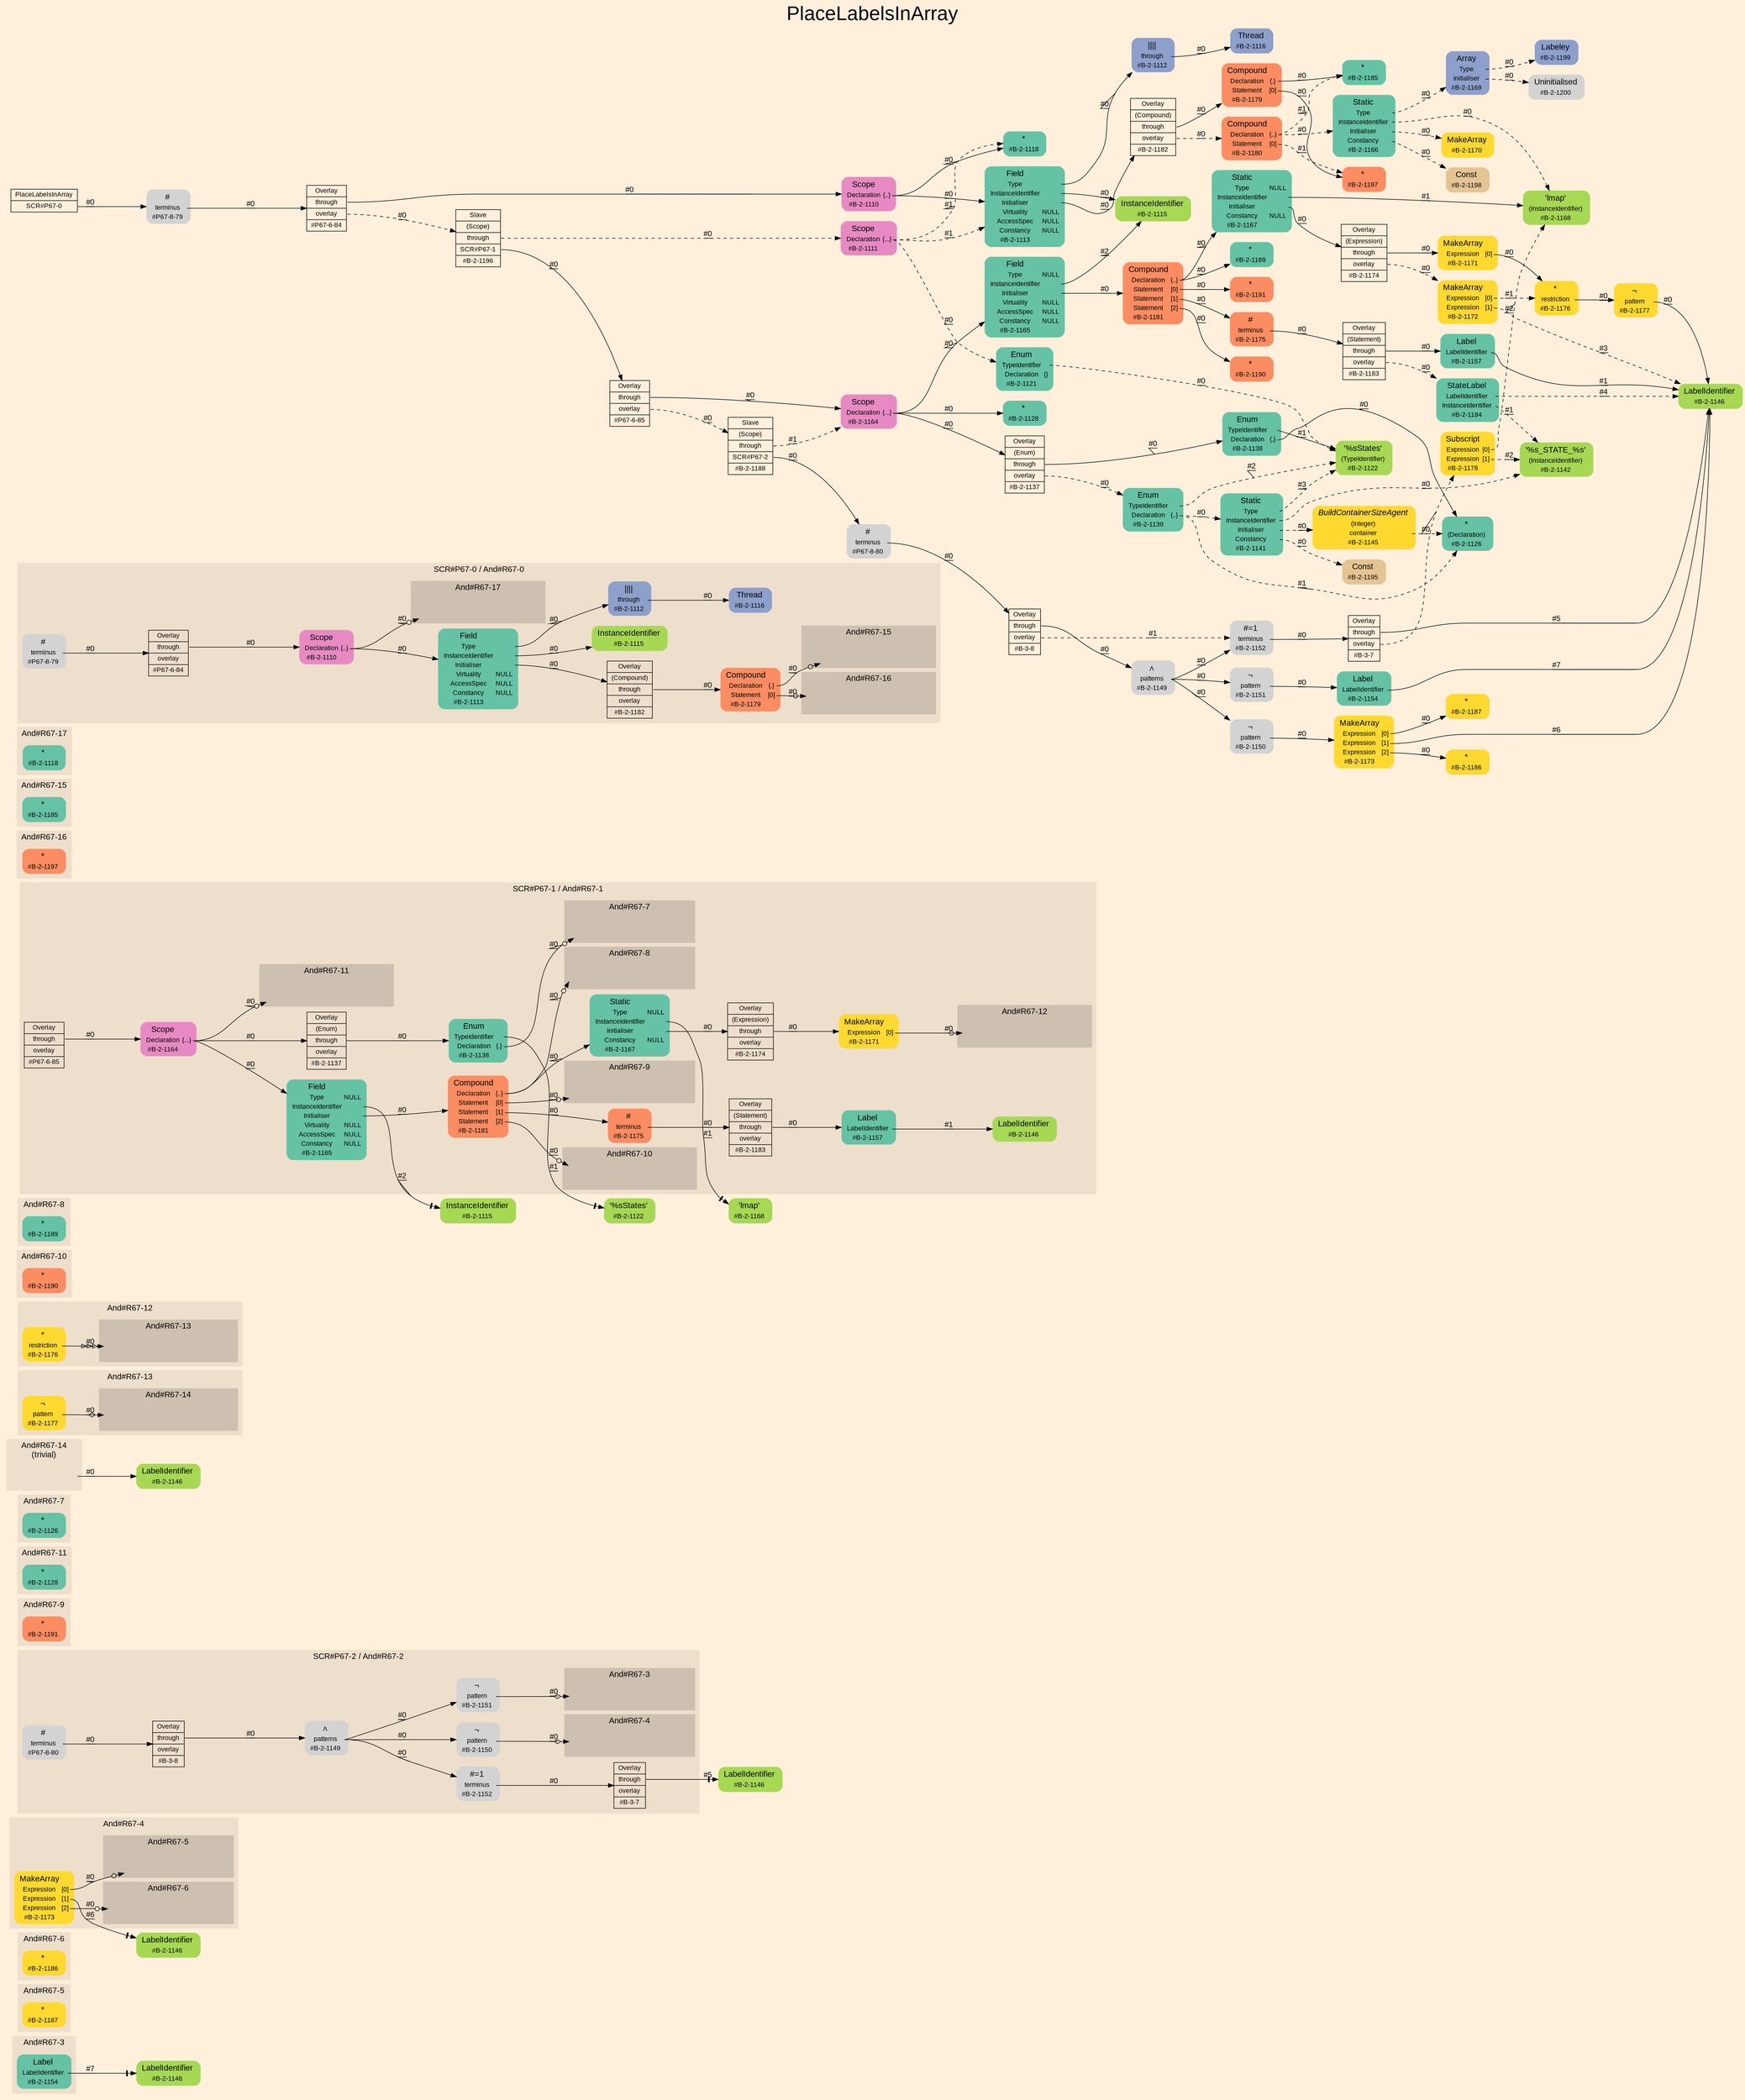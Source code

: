 digraph "PlaceLabelsInArray" {
label = "PlaceLabelsInArray"
labelloc = t
fontsize = "36"
graph [
    rankdir = "LR"
    ranksep = 0.3
    bgcolor = antiquewhite1
    color = black
    fontcolor = black
    fontname = "Arial"
];
node [
    fontname = "Arial"
];
edge [
    fontname = "Arial"
];

// -------------------- figure And#R67-3 --------------------
// -------- region And#R67-3 ----------
subgraph "clusterAnd#R67-3" {
    label = "And#R67-3"
    style = "filled"
    color = antiquewhite2
    fontsize = "15"
    "And#R67-3/#B-2-1154" [
        // -------- block And#R67-3/#B-2-1154 ----------
        shape = "plaintext"
        fillcolor = "/set28/1"
        label = <<TABLE BORDER="0" CELLBORDER="0" CELLSPACING="0">
         <TR><TD><FONT POINT-SIZE="15.0">Label</FONT></TD><TD></TD></TR>
         <TR><TD>LabelIdentifier</TD><TD PORT="port0"></TD></TR>
         <TR><TD>#B-2-1154</TD><TD PORT="port1"></TD></TR>
        </TABLE>>
        style = "rounded,filled"
        fontsize = "12"
    ];
    
}

"And#R67-3/#B-2-1146" [
    // -------- block And#R67-3/#B-2-1146 ----------
    shape = "plaintext"
    fillcolor = "/set28/5"
    label = <<TABLE BORDER="0" CELLBORDER="0" CELLSPACING="0">
     <TR><TD><FONT POINT-SIZE="15.0">LabelIdentifier</FONT></TD><TD></TD></TR>
     <TR><TD>#B-2-1146</TD><TD PORT="port0"></TD></TR>
    </TABLE>>
    style = "rounded,filled"
    fontsize = "12"
];

"And#R67-3/#B-2-1154":port0 -> "And#R67-3/#B-2-1146" [
    arrowhead="normalnonetee"
    label = "#7"
    decorate = true
    color = black
    fontcolor = black
];


// -------------------- figure And#R67-5 --------------------
// -------- region And#R67-5 ----------
subgraph "clusterAnd#R67-5" {
    label = "And#R67-5"
    style = "filled"
    color = antiquewhite2
    fontsize = "15"
    "And#R67-5/#B-2-1187" [
        // -------- block And#R67-5/#B-2-1187 ----------
        shape = "plaintext"
        fillcolor = "/set28/6"
        label = <<TABLE BORDER="0" CELLBORDER="0" CELLSPACING="0">
         <TR><TD><FONT POINT-SIZE="15.0">*</FONT></TD><TD></TD></TR>
         <TR><TD>#B-2-1187</TD><TD PORT="port0"></TD></TR>
        </TABLE>>
        style = "rounded,filled"
        fontsize = "12"
    ];
    
}


// -------------------- figure And#R67-6 --------------------
// -------- region And#R67-6 ----------
subgraph "clusterAnd#R67-6" {
    label = "And#R67-6"
    style = "filled"
    color = antiquewhite2
    fontsize = "15"
    "And#R67-6/#B-2-1186" [
        // -------- block And#R67-6/#B-2-1186 ----------
        shape = "plaintext"
        fillcolor = "/set28/6"
        label = <<TABLE BORDER="0" CELLBORDER="0" CELLSPACING="0">
         <TR><TD><FONT POINT-SIZE="15.0">*</FONT></TD><TD></TD></TR>
         <TR><TD>#B-2-1186</TD><TD PORT="port0"></TD></TR>
        </TABLE>>
        style = "rounded,filled"
        fontsize = "12"
    ];
    
}


// -------------------- figure And#R67-4 --------------------
// -------- region And#R67-4 ----------
subgraph "clusterAnd#R67-4" {
    label = "And#R67-4"
    style = "filled"
    color = antiquewhite2
    fontsize = "15"
    "And#R67-4/#B-2-1173" [
        // -------- block And#R67-4/#B-2-1173 ----------
        shape = "plaintext"
        fillcolor = "/set28/6"
        label = <<TABLE BORDER="0" CELLBORDER="0" CELLSPACING="0">
         <TR><TD><FONT POINT-SIZE="15.0">MakeArray</FONT></TD><TD></TD></TR>
         <TR><TD>Expression</TD><TD PORT="port0">[0]</TD></TR>
         <TR><TD>Expression</TD><TD PORT="port1">[1]</TD></TR>
         <TR><TD>Expression</TD><TD PORT="port2">[2]</TD></TR>
         <TR><TD>#B-2-1173</TD><TD PORT="port3"></TD></TR>
        </TABLE>>
        style = "rounded,filled"
        fontsize = "12"
    ];
    
    // -------- region And#R67-4/And#R67-5 ----------
    subgraph "clusterAnd#R67-4/And#R67-5" {
        label = "And#R67-5"
        style = "filled"
        color = antiquewhite3
        fontsize = "15"
        "And#R67-4/And#R67-5/#B-2-1187" [
            // -------- block And#R67-4/And#R67-5/#B-2-1187 ----------
            shape = none
            fillcolor = "/set28/6"
            style = "invisible"
        ];
        
    }
    
    // -------- region And#R67-4/And#R67-6 ----------
    subgraph "clusterAnd#R67-4/And#R67-6" {
        label = "And#R67-6"
        style = "filled"
        color = antiquewhite3
        fontsize = "15"
        "And#R67-4/And#R67-6/#B-2-1186" [
            // -------- block And#R67-4/And#R67-6/#B-2-1186 ----------
            shape = none
            fillcolor = "/set28/6"
            style = "invisible"
        ];
        
    }
    
}

"And#R67-4/#B-2-1146" [
    // -------- block And#R67-4/#B-2-1146 ----------
    shape = "plaintext"
    fillcolor = "/set28/5"
    label = <<TABLE BORDER="0" CELLBORDER="0" CELLSPACING="0">
     <TR><TD><FONT POINT-SIZE="15.0">LabelIdentifier</FONT></TD><TD></TD></TR>
     <TR><TD>#B-2-1146</TD><TD PORT="port0"></TD></TR>
    </TABLE>>
    style = "rounded,filled"
    fontsize = "12"
];

"And#R67-4/#B-2-1173":port0 -> "And#R67-4/And#R67-5/#B-2-1187" [
    arrowhead="normalnoneodot"
    label = "#0"
    decorate = true
    color = black
    fontcolor = black
];

"And#R67-4/#B-2-1173":port1 -> "And#R67-4/#B-2-1146" [
    arrowhead="normalnonetee"
    label = "#6"
    decorate = true
    color = black
    fontcolor = black
];

"And#R67-4/#B-2-1173":port2 -> "And#R67-4/And#R67-6/#B-2-1186" [
    arrowhead="normalnoneodot"
    label = "#0"
    decorate = true
    color = black
    fontcolor = black
];


// -------------------- figure And#R67-2 --------------------
// -------- region And#R67-2 ----------
subgraph "clusterAnd#R67-2" {
    label = "SCR#P67-2 / And#R67-2"
    style = "filled"
    color = antiquewhite2
    fontsize = "15"
    "And#R67-2/#B-2-1152" [
        // -------- block And#R67-2/#B-2-1152 ----------
        shape = "plaintext"
        label = <<TABLE BORDER="0" CELLBORDER="0" CELLSPACING="0">
         <TR><TD><FONT POINT-SIZE="15.0">#=1</FONT></TD><TD></TD></TR>
         <TR><TD>terminus</TD><TD PORT="port0"></TD></TR>
         <TR><TD>#B-2-1152</TD><TD PORT="port1"></TD></TR>
        </TABLE>>
        style = "rounded,filled"
        fontsize = "12"
    ];
    
    "And#R67-2/#B-3-8" [
        // -------- block And#R67-2/#B-3-8 ----------
        shape = "record"
        fillcolor = antiquewhite2
        label = "<fixed> Overlay | <port0> through | <port1> overlay | <port2> #B-3-8"
        style = "filled"
        fontsize = "12"
        color = black
        fontcolor = black
    ];
    
    "And#R67-2/#B-2-1149" [
        // -------- block And#R67-2/#B-2-1149 ----------
        shape = "plaintext"
        label = <<TABLE BORDER="0" CELLBORDER="0" CELLSPACING="0">
         <TR><TD><FONT POINT-SIZE="15.0">∧</FONT></TD><TD></TD></TR>
         <TR><TD>patterns</TD><TD PORT="port0"></TD></TR>
         <TR><TD>#B-2-1149</TD><TD PORT="port1"></TD></TR>
        </TABLE>>
        style = "rounded,filled"
        fontsize = "12"
    ];
    
    "And#R67-2/#P67-8-80" [
        // -------- block And#R67-2/#P67-8-80 ----------
        shape = "plaintext"
        label = <<TABLE BORDER="0" CELLBORDER="0" CELLSPACING="0">
         <TR><TD><FONT POINT-SIZE="15.0">#</FONT></TD><TD></TD></TR>
         <TR><TD>terminus</TD><TD PORT="port0"></TD></TR>
         <TR><TD>#P67-8-80</TD><TD PORT="port1"></TD></TR>
        </TABLE>>
        style = "rounded,filled"
        fontsize = "12"
    ];
    
    "And#R67-2/#B-3-7" [
        // -------- block And#R67-2/#B-3-7 ----------
        shape = "record"
        fillcolor = antiquewhite2
        label = "<fixed> Overlay | <port0> through | <port1> overlay | <port2> #B-3-7"
        style = "filled"
        fontsize = "12"
        color = black
        fontcolor = black
    ];
    
    "And#R67-2/#B-2-1150" [
        // -------- block And#R67-2/#B-2-1150 ----------
        shape = "plaintext"
        label = <<TABLE BORDER="0" CELLBORDER="0" CELLSPACING="0">
         <TR><TD><FONT POINT-SIZE="15.0">¬</FONT></TD><TD></TD></TR>
         <TR><TD>pattern</TD><TD PORT="port0"></TD></TR>
         <TR><TD>#B-2-1150</TD><TD PORT="port1"></TD></TR>
        </TABLE>>
        style = "rounded,filled"
        fontsize = "12"
    ];
    
    "And#R67-2/#B-2-1151" [
        // -------- block And#R67-2/#B-2-1151 ----------
        shape = "plaintext"
        label = <<TABLE BORDER="0" CELLBORDER="0" CELLSPACING="0">
         <TR><TD><FONT POINT-SIZE="15.0">¬</FONT></TD><TD></TD></TR>
         <TR><TD>pattern</TD><TD PORT="port0"></TD></TR>
         <TR><TD>#B-2-1151</TD><TD PORT="port1"></TD></TR>
        </TABLE>>
        style = "rounded,filled"
        fontsize = "12"
    ];
    
    // -------- region And#R67-2/And#R67-3 ----------
    subgraph "clusterAnd#R67-2/And#R67-3" {
        label = "And#R67-3"
        style = "filled"
        color = antiquewhite3
        fontsize = "15"
        "And#R67-2/And#R67-3/#B-2-1154" [
            // -------- block And#R67-2/And#R67-3/#B-2-1154 ----------
            shape = none
            fillcolor = "/set28/1"
            style = "invisible"
        ];
        
    }
    
    // -------- region And#R67-2/And#R67-4 ----------
    subgraph "clusterAnd#R67-2/And#R67-4" {
        label = "And#R67-4"
        style = "filled"
        color = antiquewhite3
        fontsize = "15"
        "And#R67-2/And#R67-4/#B-2-1173" [
            // -------- block And#R67-2/And#R67-4/#B-2-1173 ----------
            shape = none
            fillcolor = "/set28/6"
            style = "invisible"
        ];
        
    }
    
}

"And#R67-2/#B-2-1146" [
    // -------- block And#R67-2/#B-2-1146 ----------
    shape = "plaintext"
    fillcolor = "/set28/5"
    label = <<TABLE BORDER="0" CELLBORDER="0" CELLSPACING="0">
     <TR><TD><FONT POINT-SIZE="15.0">LabelIdentifier</FONT></TD><TD></TD></TR>
     <TR><TD>#B-2-1146</TD><TD PORT="port0"></TD></TR>
    </TABLE>>
    style = "rounded,filled"
    fontsize = "12"
];

"And#R67-2/#B-2-1152":port0 -> "And#R67-2/#B-3-7" [
    label = "#0"
    decorate = true
    color = black
    fontcolor = black
];

"And#R67-2/#B-3-8":port0 -> "And#R67-2/#B-2-1149" [
    label = "#0"
    decorate = true
    color = black
    fontcolor = black
];

"And#R67-2/#B-2-1149":port0 -> "And#R67-2/#B-2-1152" [
    label = "#0"
    decorate = true
    color = black
    fontcolor = black
];

"And#R67-2/#B-2-1149":port0 -> "And#R67-2/#B-2-1150" [
    label = "#0"
    decorate = true
    color = black
    fontcolor = black
];

"And#R67-2/#B-2-1149":port0 -> "And#R67-2/#B-2-1151" [
    label = "#0"
    decorate = true
    color = black
    fontcolor = black
];

"And#R67-2/#P67-8-80":port0 -> "And#R67-2/#B-3-8" [
    label = "#0"
    decorate = true
    color = black
    fontcolor = black
];

"And#R67-2/#B-3-7":port0 -> "And#R67-2/#B-2-1146" [
    arrowhead="normalnonetee"
    label = "#5"
    decorate = true
    color = black
    fontcolor = black
];

"And#R67-2/#B-2-1150":port0 -> "And#R67-2/And#R67-4/#B-2-1173" [
    arrowhead="normalnoneodiamond"
    label = "#0"
    decorate = true
    color = black
    fontcolor = black
];

"And#R67-2/#B-2-1151":port0 -> "And#R67-2/And#R67-3/#B-2-1154" [
    arrowhead="normalnoneodiamond"
    label = "#0"
    decorate = true
    color = black
    fontcolor = black
];


// -------------------- figure And#R67-9 --------------------
// -------- region And#R67-9 ----------
subgraph "clusterAnd#R67-9" {
    label = "And#R67-9"
    style = "filled"
    color = antiquewhite2
    fontsize = "15"
    "And#R67-9/#B-2-1191" [
        // -------- block And#R67-9/#B-2-1191 ----------
        shape = "plaintext"
        fillcolor = "/set28/2"
        label = <<TABLE BORDER="0" CELLBORDER="0" CELLSPACING="0">
         <TR><TD><FONT POINT-SIZE="15.0">*</FONT></TD><TD></TD></TR>
         <TR><TD>#B-2-1191</TD><TD PORT="port0"></TD></TR>
        </TABLE>>
        style = "rounded,filled"
        fontsize = "12"
    ];
    
}


// -------------------- figure And#R67-11 --------------------
// -------- region And#R67-11 ----------
subgraph "clusterAnd#R67-11" {
    label = "And#R67-11"
    style = "filled"
    color = antiquewhite2
    fontsize = "15"
    "And#R67-11/#B-2-1128" [
        // -------- block And#R67-11/#B-2-1128 ----------
        shape = "plaintext"
        fillcolor = "/set28/1"
        label = <<TABLE BORDER="0" CELLBORDER="0" CELLSPACING="0">
         <TR><TD><FONT POINT-SIZE="15.0">*</FONT></TD><TD></TD></TR>
         <TR><TD>#B-2-1128</TD><TD PORT="port0"></TD></TR>
        </TABLE>>
        style = "rounded,filled"
        fontsize = "12"
    ];
    
}


// -------------------- figure And#R67-7 --------------------
// -------- region And#R67-7 ----------
subgraph "clusterAnd#R67-7" {
    label = "And#R67-7"
    style = "filled"
    color = antiquewhite2
    fontsize = "15"
    "And#R67-7/#B-2-1126" [
        // -------- block And#R67-7/#B-2-1126 ----------
        shape = "plaintext"
        fillcolor = "/set28/1"
        label = <<TABLE BORDER="0" CELLBORDER="0" CELLSPACING="0">
         <TR><TD><FONT POINT-SIZE="15.0">*</FONT></TD><TD></TD></TR>
         <TR><TD>#B-2-1126</TD><TD PORT="port0"></TD></TR>
        </TABLE>>
        style = "rounded,filled"
        fontsize = "12"
    ];
    
}


// -------------------- figure And#R67-14 --------------------
// -------- region And#R67-14 ----------
subgraph "clusterAnd#R67-14" {
    label = "And#R67-14\n(trivial)"
    style = "filled"
    color = antiquewhite2
    fontsize = "15"
    "And#R67-14/IRIP" [
        // -------- block And#R67-14/IRIP ----------
        shape = none
        style = "invisible"
    ];
    
}

"And#R67-14/#B-2-1146" [
    // -------- block And#R67-14/#B-2-1146 ----------
    shape = "plaintext"
    fillcolor = "/set28/5"
    label = <<TABLE BORDER="0" CELLBORDER="0" CELLSPACING="0">
     <TR><TD><FONT POINT-SIZE="15.0">LabelIdentifier</FONT></TD><TD></TD></TR>
     <TR><TD>#B-2-1146</TD><TD PORT="port0"></TD></TR>
    </TABLE>>
    style = "rounded,filled"
    fontsize = "12"
];

"And#R67-14/IRIP" -> "And#R67-14/#B-2-1146" [
    label = "#0"
    decorate = true
    color = black
    fontcolor = black
];


// -------------------- figure And#R67-13 --------------------
// -------- region And#R67-13 ----------
subgraph "clusterAnd#R67-13" {
    label = "And#R67-13"
    style = "filled"
    color = antiquewhite2
    fontsize = "15"
    "And#R67-13/#B-2-1177" [
        // -------- block And#R67-13/#B-2-1177 ----------
        shape = "plaintext"
        fillcolor = "/set28/6"
        label = <<TABLE BORDER="0" CELLBORDER="0" CELLSPACING="0">
         <TR><TD><FONT POINT-SIZE="15.0">¬</FONT></TD><TD></TD></TR>
         <TR><TD>pattern</TD><TD PORT="port0"></TD></TR>
         <TR><TD>#B-2-1177</TD><TD PORT="port1"></TD></TR>
        </TABLE>>
        style = "rounded,filled"
        fontsize = "12"
    ];
    
    // -------- region And#R67-13/And#R67-14 ----------
    subgraph "clusterAnd#R67-13/And#R67-14" {
        label = "And#R67-14"
        style = "filled"
        color = antiquewhite3
        fontsize = "15"
        "And#R67-13/And#R67-14/#B-2-1146" [
            // -------- block And#R67-13/And#R67-14/#B-2-1146 ----------
            shape = none
            fillcolor = "/set28/5"
            style = "invisible"
        ];
        
    }
    
}

"And#R67-13/#B-2-1177":port0 -> "And#R67-13/And#R67-14/#B-2-1146" [
    arrowhead="normalnoneodiamond"
    label = "#0"
    decorate = true
    color = black
    fontcolor = black
];


// -------------------- figure And#R67-12 --------------------
// -------- region And#R67-12 ----------
subgraph "clusterAnd#R67-12" {
    label = "And#R67-12"
    style = "filled"
    color = antiquewhite2
    fontsize = "15"
    "And#R67-12/#B-2-1176" [
        // -------- block And#R67-12/#B-2-1176 ----------
        shape = "plaintext"
        fillcolor = "/set28/6"
        label = <<TABLE BORDER="0" CELLBORDER="0" CELLSPACING="0">
         <TR><TD><FONT POINT-SIZE="15.0">*</FONT></TD><TD></TD></TR>
         <TR><TD>restriction</TD><TD PORT="port0"></TD></TR>
         <TR><TD>#B-2-1176</TD><TD PORT="port1"></TD></TR>
        </TABLE>>
        style = "rounded,filled"
        fontsize = "12"
    ];
    
    // -------- region And#R67-12/And#R67-13 ----------
    subgraph "clusterAnd#R67-12/And#R67-13" {
        label = "And#R67-13"
        style = "filled"
        color = antiquewhite3
        fontsize = "15"
        "And#R67-12/And#R67-13/#B-2-1177" [
            // -------- block And#R67-12/And#R67-13/#B-2-1177 ----------
            shape = none
            fillcolor = "/set28/6"
            style = "invisible"
        ];
        
    }
    
}

"And#R67-12/#B-2-1176":port0 -> "And#R67-12/And#R67-13/#B-2-1177" [
    arrowhead="normalonormalonormalonormal"
    label = "#0"
    decorate = true
    color = black
    fontcolor = black
];


// -------------------- figure And#R67-10 --------------------
// -------- region And#R67-10 ----------
subgraph "clusterAnd#R67-10" {
    label = "And#R67-10"
    style = "filled"
    color = antiquewhite2
    fontsize = "15"
    "And#R67-10/#B-2-1190" [
        // -------- block And#R67-10/#B-2-1190 ----------
        shape = "plaintext"
        fillcolor = "/set28/2"
        label = <<TABLE BORDER="0" CELLBORDER="0" CELLSPACING="0">
         <TR><TD><FONT POINT-SIZE="15.0">*</FONT></TD><TD></TD></TR>
         <TR><TD>#B-2-1190</TD><TD PORT="port0"></TD></TR>
        </TABLE>>
        style = "rounded,filled"
        fontsize = "12"
    ];
    
}


// -------------------- figure And#R67-8 --------------------
// -------- region And#R67-8 ----------
subgraph "clusterAnd#R67-8" {
    label = "And#R67-8"
    style = "filled"
    color = antiquewhite2
    fontsize = "15"
    "And#R67-8/#B-2-1189" [
        // -------- block And#R67-8/#B-2-1189 ----------
        shape = "plaintext"
        fillcolor = "/set28/1"
        label = <<TABLE BORDER="0" CELLBORDER="0" CELLSPACING="0">
         <TR><TD><FONT POINT-SIZE="15.0">*</FONT></TD><TD></TD></TR>
         <TR><TD>#B-2-1189</TD><TD PORT="port0"></TD></TR>
        </TABLE>>
        style = "rounded,filled"
        fontsize = "12"
    ];
    
}


// -------------------- figure And#R67-1 --------------------
// -------- region And#R67-1 ----------
subgraph "clusterAnd#R67-1" {
    label = "SCR#P67-1 / And#R67-1"
    style = "filled"
    color = antiquewhite2
    fontsize = "15"
    "And#R67-1/#B-2-1181" [
        // -------- block And#R67-1/#B-2-1181 ----------
        shape = "plaintext"
        fillcolor = "/set28/2"
        label = <<TABLE BORDER="0" CELLBORDER="0" CELLSPACING="0">
         <TR><TD><FONT POINT-SIZE="15.0">Compound</FONT></TD><TD></TD></TR>
         <TR><TD>Declaration</TD><TD PORT="port0">{..}</TD></TR>
         <TR><TD>Statement</TD><TD PORT="port1">[0]</TD></TR>
         <TR><TD>Statement</TD><TD PORT="port2">[1]</TD></TR>
         <TR><TD>Statement</TD><TD PORT="port3">[2]</TD></TR>
         <TR><TD>#B-2-1181</TD><TD PORT="port4"></TD></TR>
        </TABLE>>
        style = "rounded,filled"
        fontsize = "12"
    ];
    
    "And#R67-1/#P67-6-85" [
        // -------- block And#R67-1/#P67-6-85 ----------
        shape = "record"
        fillcolor = antiquewhite2
        label = "<fixed> Overlay | <port0> through | <port1> overlay | <port2> #P67-6-85"
        style = "filled"
        fontsize = "12"
        color = black
        fontcolor = black
    ];
    
    "And#R67-1/#B-2-1165" [
        // -------- block And#R67-1/#B-2-1165 ----------
        shape = "plaintext"
        fillcolor = "/set28/1"
        label = <<TABLE BORDER="0" CELLBORDER="0" CELLSPACING="0">
         <TR><TD><FONT POINT-SIZE="15.0">Field</FONT></TD><TD></TD></TR>
         <TR><TD>Type</TD><TD PORT="port0">NULL</TD></TR>
         <TR><TD>InstanceIdentifier</TD><TD PORT="port1"></TD></TR>
         <TR><TD>Initialiser</TD><TD PORT="port2"></TD></TR>
         <TR><TD>Virtuality</TD><TD PORT="port3">NULL</TD></TR>
         <TR><TD>AccessSpec</TD><TD PORT="port4">NULL</TD></TR>
         <TR><TD>Constancy</TD><TD PORT="port5">NULL</TD></TR>
         <TR><TD>#B-2-1165</TD><TD PORT="port6"></TD></TR>
        </TABLE>>
        style = "rounded,filled"
        fontsize = "12"
    ];
    
    "And#R67-1/#B-2-1146" [
        // -------- block And#R67-1/#B-2-1146 ----------
        shape = "plaintext"
        fillcolor = "/set28/5"
        label = <<TABLE BORDER="0" CELLBORDER="0" CELLSPACING="0">
         <TR><TD><FONT POINT-SIZE="15.0">LabelIdentifier</FONT></TD><TD></TD></TR>
         <TR><TD>#B-2-1146</TD><TD PORT="port0"></TD></TR>
        </TABLE>>
        style = "rounded,filled"
        fontsize = "12"
    ];
    
    "And#R67-1/#B-2-1175" [
        // -------- block And#R67-1/#B-2-1175 ----------
        shape = "plaintext"
        fillcolor = "/set28/2"
        label = <<TABLE BORDER="0" CELLBORDER="0" CELLSPACING="0">
         <TR><TD><FONT POINT-SIZE="15.0">#</FONT></TD><TD></TD></TR>
         <TR><TD>terminus</TD><TD PORT="port0"></TD></TR>
         <TR><TD>#B-2-1175</TD><TD PORT="port1"></TD></TR>
        </TABLE>>
        style = "rounded,filled"
        fontsize = "12"
    ];
    
    "And#R67-1/#B-2-1137" [
        // -------- block And#R67-1/#B-2-1137 ----------
        shape = "record"
        fillcolor = antiquewhite2
        label = "<fixed> Overlay | <port0> (Enum) | <port1> through | <port2> overlay | <port3> #B-2-1137"
        style = "filled"
        fontsize = "12"
        color = black
        fontcolor = black
    ];
    
    "And#R67-1/#B-2-1167" [
        // -------- block And#R67-1/#B-2-1167 ----------
        shape = "plaintext"
        fillcolor = "/set28/1"
        label = <<TABLE BORDER="0" CELLBORDER="0" CELLSPACING="0">
         <TR><TD><FONT POINT-SIZE="15.0">Static</FONT></TD><TD></TD></TR>
         <TR><TD>Type</TD><TD PORT="port0">NULL</TD></TR>
         <TR><TD>InstanceIdentifier</TD><TD PORT="port1"></TD></TR>
         <TR><TD>Initialiser</TD><TD PORT="port2"></TD></TR>
         <TR><TD>Constancy</TD><TD PORT="port3">NULL</TD></TR>
         <TR><TD>#B-2-1167</TD><TD PORT="port4"></TD></TR>
        </TABLE>>
        style = "rounded,filled"
        fontsize = "12"
    ];
    
    "And#R67-1/#B-2-1174" [
        // -------- block And#R67-1/#B-2-1174 ----------
        shape = "record"
        fillcolor = antiquewhite2
        label = "<fixed> Overlay | <port0> (Expression) | <port1> through | <port2> overlay | <port3> #B-2-1174"
        style = "filled"
        fontsize = "12"
        color = black
        fontcolor = black
    ];
    
    "And#R67-1/#B-2-1138" [
        // -------- block And#R67-1/#B-2-1138 ----------
        shape = "plaintext"
        fillcolor = "/set28/1"
        label = <<TABLE BORDER="0" CELLBORDER="0" CELLSPACING="0">
         <TR><TD><FONT POINT-SIZE="15.0">Enum</FONT></TD><TD></TD></TR>
         <TR><TD>TypeIdentifier</TD><TD PORT="port0"></TD></TR>
         <TR><TD>Declaration</TD><TD PORT="port1">{.}</TD></TR>
         <TR><TD>#B-2-1138</TD><TD PORT="port2"></TD></TR>
        </TABLE>>
        style = "rounded,filled"
        fontsize = "12"
    ];
    
    "And#R67-1/#B-2-1157" [
        // -------- block And#R67-1/#B-2-1157 ----------
        shape = "plaintext"
        fillcolor = "/set28/1"
        label = <<TABLE BORDER="0" CELLBORDER="0" CELLSPACING="0">
         <TR><TD><FONT POINT-SIZE="15.0">Label</FONT></TD><TD></TD></TR>
         <TR><TD>LabelIdentifier</TD><TD PORT="port0"></TD></TR>
         <TR><TD>#B-2-1157</TD><TD PORT="port1"></TD></TR>
        </TABLE>>
        style = "rounded,filled"
        fontsize = "12"
    ];
    
    "And#R67-1/#B-2-1171" [
        // -------- block And#R67-1/#B-2-1171 ----------
        shape = "plaintext"
        fillcolor = "/set28/6"
        label = <<TABLE BORDER="0" CELLBORDER="0" CELLSPACING="0">
         <TR><TD><FONT POINT-SIZE="15.0">MakeArray</FONT></TD><TD></TD></TR>
         <TR><TD>Expression</TD><TD PORT="port0">[0]</TD></TR>
         <TR><TD>#B-2-1171</TD><TD PORT="port1"></TD></TR>
        </TABLE>>
        style = "rounded,filled"
        fontsize = "12"
    ];
    
    "And#R67-1/#B-2-1183" [
        // -------- block And#R67-1/#B-2-1183 ----------
        shape = "record"
        fillcolor = antiquewhite2
        label = "<fixed> Overlay | <port0> (Statement) | <port1> through | <port2> overlay | <port3> #B-2-1183"
        style = "filled"
        fontsize = "12"
        color = black
        fontcolor = black
    ];
    
    "And#R67-1/#B-2-1164" [
        // -------- block And#R67-1/#B-2-1164 ----------
        shape = "plaintext"
        fillcolor = "/set28/4"
        label = <<TABLE BORDER="0" CELLBORDER="0" CELLSPACING="0">
         <TR><TD><FONT POINT-SIZE="15.0">Scope</FONT></TD><TD></TD></TR>
         <TR><TD>Declaration</TD><TD PORT="port0">{...}</TD></TR>
         <TR><TD>#B-2-1164</TD><TD PORT="port1"></TD></TR>
        </TABLE>>
        style = "rounded,filled"
        fontsize = "12"
    ];
    
    // -------- region And#R67-1/And#R67-7 ----------
    subgraph "clusterAnd#R67-1/And#R67-7" {
        label = "And#R67-7"
        style = "filled"
        color = antiquewhite3
        fontsize = "15"
        "And#R67-1/And#R67-7/#B-2-1126" [
            // -------- block And#R67-1/And#R67-7/#B-2-1126 ----------
            shape = none
            fillcolor = "/set28/1"
            style = "invisible"
        ];
        
    }
    
    // -------- region And#R67-1/And#R67-8 ----------
    subgraph "clusterAnd#R67-1/And#R67-8" {
        label = "And#R67-8"
        style = "filled"
        color = antiquewhite3
        fontsize = "15"
        "And#R67-1/And#R67-8/#B-2-1189" [
            // -------- block And#R67-1/And#R67-8/#B-2-1189 ----------
            shape = none
            fillcolor = "/set28/1"
            style = "invisible"
        ];
        
    }
    
    // -------- region And#R67-1/And#R67-9 ----------
    subgraph "clusterAnd#R67-1/And#R67-9" {
        label = "And#R67-9"
        style = "filled"
        color = antiquewhite3
        fontsize = "15"
        "And#R67-1/And#R67-9/#B-2-1191" [
            // -------- block And#R67-1/And#R67-9/#B-2-1191 ----------
            shape = none
            fillcolor = "/set28/2"
            style = "invisible"
        ];
        
    }
    
    // -------- region And#R67-1/And#R67-10 ----------
    subgraph "clusterAnd#R67-1/And#R67-10" {
        label = "And#R67-10"
        style = "filled"
        color = antiquewhite3
        fontsize = "15"
        "And#R67-1/And#R67-10/#B-2-1190" [
            // -------- block And#R67-1/And#R67-10/#B-2-1190 ----------
            shape = none
            fillcolor = "/set28/2"
            style = "invisible"
        ];
        
    }
    
    // -------- region And#R67-1/And#R67-11 ----------
    subgraph "clusterAnd#R67-1/And#R67-11" {
        label = "And#R67-11"
        style = "filled"
        color = antiquewhite3
        fontsize = "15"
        "And#R67-1/And#R67-11/#B-2-1128" [
            // -------- block And#R67-1/And#R67-11/#B-2-1128 ----------
            shape = none
            fillcolor = "/set28/1"
            style = "invisible"
        ];
        
    }
    
    // -------- region And#R67-1/And#R67-12 ----------
    subgraph "clusterAnd#R67-1/And#R67-12" {
        label = "And#R67-12"
        style = "filled"
        color = antiquewhite3
        fontsize = "15"
        "And#R67-1/And#R67-12/#B-2-1176" [
            // -------- block And#R67-1/And#R67-12/#B-2-1176 ----------
            shape = none
            fillcolor = "/set28/6"
            style = "invisible"
        ];
        
    }
    
}

"And#R67-1/#B-2-1115" [
    // -------- block And#R67-1/#B-2-1115 ----------
    shape = "plaintext"
    fillcolor = "/set28/5"
    label = <<TABLE BORDER="0" CELLBORDER="0" CELLSPACING="0">
     <TR><TD><FONT POINT-SIZE="15.0">InstanceIdentifier</FONT></TD><TD></TD></TR>
     <TR><TD>#B-2-1115</TD><TD PORT="port0"></TD></TR>
    </TABLE>>
    style = "rounded,filled"
    fontsize = "12"
];

"And#R67-1/#B-2-1168" [
    // -------- block And#R67-1/#B-2-1168 ----------
    shape = "plaintext"
    fillcolor = "/set28/5"
    label = <<TABLE BORDER="0" CELLBORDER="0" CELLSPACING="0">
     <TR><TD><FONT POINT-SIZE="15.0">'lmap'</FONT></TD><TD></TD></TR>
     <TR><TD>#B-2-1168</TD><TD PORT="port0"></TD></TR>
    </TABLE>>
    style = "rounded,filled"
    fontsize = "12"
];

"And#R67-1/#B-2-1122" [
    // -------- block And#R67-1/#B-2-1122 ----------
    shape = "plaintext"
    fillcolor = "/set28/5"
    label = <<TABLE BORDER="0" CELLBORDER="0" CELLSPACING="0">
     <TR><TD><FONT POINT-SIZE="15.0">'%sStates'</FONT></TD><TD></TD></TR>
     <TR><TD>#B-2-1122</TD><TD PORT="port0"></TD></TR>
    </TABLE>>
    style = "rounded,filled"
    fontsize = "12"
];

"And#R67-1/#B-2-1181":port0 -> "And#R67-1/And#R67-8/#B-2-1189" [
    arrowhead="normalnoneodot"
    label = "#0"
    decorate = true
    color = black
    fontcolor = black
];

"And#R67-1/#B-2-1181":port0 -> "And#R67-1/#B-2-1167" [
    label = "#0"
    decorate = true
    color = black
    fontcolor = black
];

"And#R67-1/#B-2-1181":port1 -> "And#R67-1/And#R67-9/#B-2-1191" [
    arrowhead="normalnoneodot"
    label = "#0"
    decorate = true
    color = black
    fontcolor = black
];

"And#R67-1/#B-2-1181":port2 -> "And#R67-1/#B-2-1175" [
    label = "#0"
    decorate = true
    color = black
    fontcolor = black
];

"And#R67-1/#B-2-1181":port3 -> "And#R67-1/And#R67-10/#B-2-1190" [
    arrowhead="normalnoneodot"
    label = "#0"
    decorate = true
    color = black
    fontcolor = black
];

"And#R67-1/#P67-6-85":port0 -> "And#R67-1/#B-2-1164" [
    label = "#0"
    decorate = true
    color = black
    fontcolor = black
];

"And#R67-1/#B-2-1165":port1 -> "And#R67-1/#B-2-1115" [
    arrowhead="normalnonetee"
    label = "#2"
    decorate = true
    color = black
    fontcolor = black
];

"And#R67-1/#B-2-1165":port2 -> "And#R67-1/#B-2-1181" [
    label = "#0"
    decorate = true
    color = black
    fontcolor = black
];

"And#R67-1/#B-2-1175":port0 -> "And#R67-1/#B-2-1183" [
    label = "#0"
    decorate = true
    color = black
    fontcolor = black
];

"And#R67-1/#B-2-1137":port1 -> "And#R67-1/#B-2-1138" [
    label = "#0"
    decorate = true
    color = black
    fontcolor = black
];

"And#R67-1/#B-2-1167":port1 -> "And#R67-1/#B-2-1168" [
    arrowhead="normalnonetee"
    label = "#1"
    decorate = true
    color = black
    fontcolor = black
];

"And#R67-1/#B-2-1167":port2 -> "And#R67-1/#B-2-1174" [
    label = "#0"
    decorate = true
    color = black
    fontcolor = black
];

"And#R67-1/#B-2-1174":port1 -> "And#R67-1/#B-2-1171" [
    label = "#0"
    decorate = true
    color = black
    fontcolor = black
];

"And#R67-1/#B-2-1138":port0 -> "And#R67-1/#B-2-1122" [
    arrowhead="normalnonetee"
    label = "#1"
    decorate = true
    color = black
    fontcolor = black
];

"And#R67-1/#B-2-1138":port1 -> "And#R67-1/And#R67-7/#B-2-1126" [
    arrowhead="normalnoneodot"
    label = "#0"
    decorate = true
    color = black
    fontcolor = black
];

"And#R67-1/#B-2-1157":port0 -> "And#R67-1/#B-2-1146" [
    label = "#1"
    decorate = true
    color = black
    fontcolor = black
];

"And#R67-1/#B-2-1171":port0 -> "And#R67-1/And#R67-12/#B-2-1176" [
    arrowhead="normalnoneodot"
    label = "#0"
    decorate = true
    color = black
    fontcolor = black
];

"And#R67-1/#B-2-1183":port1 -> "And#R67-1/#B-2-1157" [
    label = "#0"
    decorate = true
    color = black
    fontcolor = black
];

"And#R67-1/#B-2-1164":port0 -> "And#R67-1/And#R67-11/#B-2-1128" [
    arrowhead="normalnoneodot"
    label = "#0"
    decorate = true
    color = black
    fontcolor = black
];

"And#R67-1/#B-2-1164":port0 -> "And#R67-1/#B-2-1137" [
    label = "#0"
    decorate = true
    color = black
    fontcolor = black
];

"And#R67-1/#B-2-1164":port0 -> "And#R67-1/#B-2-1165" [
    label = "#0"
    decorate = true
    color = black
    fontcolor = black
];


// -------------------- figure And#R67-16 --------------------
// -------- region And#R67-16 ----------
subgraph "clusterAnd#R67-16" {
    label = "And#R67-16"
    style = "filled"
    color = antiquewhite2
    fontsize = "15"
    "And#R67-16/#B-2-1197" [
        // -------- block And#R67-16/#B-2-1197 ----------
        shape = "plaintext"
        fillcolor = "/set28/2"
        label = <<TABLE BORDER="0" CELLBORDER="0" CELLSPACING="0">
         <TR><TD><FONT POINT-SIZE="15.0">*</FONT></TD><TD></TD></TR>
         <TR><TD>#B-2-1197</TD><TD PORT="port0"></TD></TR>
        </TABLE>>
        style = "rounded,filled"
        fontsize = "12"
    ];
    
}


// -------------------- figure And#R67-15 --------------------
// -------- region And#R67-15 ----------
subgraph "clusterAnd#R67-15" {
    label = "And#R67-15"
    style = "filled"
    color = antiquewhite2
    fontsize = "15"
    "And#R67-15/#B-2-1185" [
        // -------- block And#R67-15/#B-2-1185 ----------
        shape = "plaintext"
        fillcolor = "/set28/1"
        label = <<TABLE BORDER="0" CELLBORDER="0" CELLSPACING="0">
         <TR><TD><FONT POINT-SIZE="15.0">*</FONT></TD><TD></TD></TR>
         <TR><TD>#B-2-1185</TD><TD PORT="port0"></TD></TR>
        </TABLE>>
        style = "rounded,filled"
        fontsize = "12"
    ];
    
}


// -------------------- figure And#R67-17 --------------------
// -------- region And#R67-17 ----------
subgraph "clusterAnd#R67-17" {
    label = "And#R67-17"
    style = "filled"
    color = antiquewhite2
    fontsize = "15"
    "And#R67-17/#B-2-1118" [
        // -------- block And#R67-17/#B-2-1118 ----------
        shape = "plaintext"
        fillcolor = "/set28/1"
        label = <<TABLE BORDER="0" CELLBORDER="0" CELLSPACING="0">
         <TR><TD><FONT POINT-SIZE="15.0">*</FONT></TD><TD></TD></TR>
         <TR><TD>#B-2-1118</TD><TD PORT="port0"></TD></TR>
        </TABLE>>
        style = "rounded,filled"
        fontsize = "12"
    ];
    
}


// -------------------- figure And#R67-0 --------------------
// -------- region And#R67-0 ----------
subgraph "clusterAnd#R67-0" {
    label = "SCR#P67-0 / And#R67-0"
    style = "filled"
    color = antiquewhite2
    fontsize = "15"
    "And#R67-0/#B-2-1112" [
        // -------- block And#R67-0/#B-2-1112 ----------
        shape = "plaintext"
        fillcolor = "/set28/3"
        label = <<TABLE BORDER="0" CELLBORDER="0" CELLSPACING="0">
         <TR><TD><FONT POINT-SIZE="15.0">||||</FONT></TD><TD></TD></TR>
         <TR><TD>through</TD><TD PORT="port0"></TD></TR>
         <TR><TD>#B-2-1112</TD><TD PORT="port1"></TD></TR>
        </TABLE>>
        style = "rounded,filled"
        fontsize = "12"
    ];
    
    "And#R67-0/#P67-6-84" [
        // -------- block And#R67-0/#P67-6-84 ----------
        shape = "record"
        fillcolor = antiquewhite2
        label = "<fixed> Overlay | <port0> through | <port1> overlay | <port2> #P67-6-84"
        style = "filled"
        fontsize = "12"
        color = black
        fontcolor = black
    ];
    
    "And#R67-0/#B-2-1116" [
        // -------- block And#R67-0/#B-2-1116 ----------
        shape = "plaintext"
        fillcolor = "/set28/3"
        label = <<TABLE BORDER="0" CELLBORDER="0" CELLSPACING="0">
         <TR><TD><FONT POINT-SIZE="15.0">Thread</FONT></TD><TD></TD></TR>
         <TR><TD>#B-2-1116</TD><TD PORT="port0"></TD></TR>
        </TABLE>>
        style = "rounded,filled"
        fontsize = "12"
    ];
    
    "And#R67-0/#B-2-1113" [
        // -------- block And#R67-0/#B-2-1113 ----------
        shape = "plaintext"
        fillcolor = "/set28/1"
        label = <<TABLE BORDER="0" CELLBORDER="0" CELLSPACING="0">
         <TR><TD><FONT POINT-SIZE="15.0">Field</FONT></TD><TD></TD></TR>
         <TR><TD>Type</TD><TD PORT="port0"></TD></TR>
         <TR><TD>InstanceIdentifier</TD><TD PORT="port1"></TD></TR>
         <TR><TD>Initialiser</TD><TD PORT="port2"></TD></TR>
         <TR><TD>Virtuality</TD><TD PORT="port3">NULL</TD></TR>
         <TR><TD>AccessSpec</TD><TD PORT="port4">NULL</TD></TR>
         <TR><TD>Constancy</TD><TD PORT="port5">NULL</TD></TR>
         <TR><TD>#B-2-1113</TD><TD PORT="port6"></TD></TR>
        </TABLE>>
        style = "rounded,filled"
        fontsize = "12"
    ];
    
    "And#R67-0/#P67-8-79" [
        // -------- block And#R67-0/#P67-8-79 ----------
        shape = "plaintext"
        label = <<TABLE BORDER="0" CELLBORDER="0" CELLSPACING="0">
         <TR><TD><FONT POINT-SIZE="15.0">#</FONT></TD><TD></TD></TR>
         <TR><TD>terminus</TD><TD PORT="port0"></TD></TR>
         <TR><TD>#P67-8-79</TD><TD PORT="port1"></TD></TR>
        </TABLE>>
        style = "rounded,filled"
        fontsize = "12"
    ];
    
    "And#R67-0/#B-2-1115" [
        // -------- block And#R67-0/#B-2-1115 ----------
        shape = "plaintext"
        fillcolor = "/set28/5"
        label = <<TABLE BORDER="0" CELLBORDER="0" CELLSPACING="0">
         <TR><TD><FONT POINT-SIZE="15.0">InstanceIdentifier</FONT></TD><TD></TD></TR>
         <TR><TD>#B-2-1115</TD><TD PORT="port0"></TD></TR>
        </TABLE>>
        style = "rounded,filled"
        fontsize = "12"
    ];
    
    "And#R67-0/#B-2-1110" [
        // -------- block And#R67-0/#B-2-1110 ----------
        shape = "plaintext"
        fillcolor = "/set28/4"
        label = <<TABLE BORDER="0" CELLBORDER="0" CELLSPACING="0">
         <TR><TD><FONT POINT-SIZE="15.0">Scope</FONT></TD><TD></TD></TR>
         <TR><TD>Declaration</TD><TD PORT="port0">{..}</TD></TR>
         <TR><TD>#B-2-1110</TD><TD PORT="port1"></TD></TR>
        </TABLE>>
        style = "rounded,filled"
        fontsize = "12"
    ];
    
    "And#R67-0/#B-2-1179" [
        // -------- block And#R67-0/#B-2-1179 ----------
        shape = "plaintext"
        fillcolor = "/set28/2"
        label = <<TABLE BORDER="0" CELLBORDER="0" CELLSPACING="0">
         <TR><TD><FONT POINT-SIZE="15.0">Compound</FONT></TD><TD></TD></TR>
         <TR><TD>Declaration</TD><TD PORT="port0">{.}</TD></TR>
         <TR><TD>Statement</TD><TD PORT="port1">[0]</TD></TR>
         <TR><TD>#B-2-1179</TD><TD PORT="port2"></TD></TR>
        </TABLE>>
        style = "rounded,filled"
        fontsize = "12"
    ];
    
    "And#R67-0/#B-2-1182" [
        // -------- block And#R67-0/#B-2-1182 ----------
        shape = "record"
        fillcolor = antiquewhite2
        label = "<fixed> Overlay | <port0> (Compound) | <port1> through | <port2> overlay | <port3> #B-2-1182"
        style = "filled"
        fontsize = "12"
        color = black
        fontcolor = black
    ];
    
    // -------- region And#R67-0/And#R67-15 ----------
    subgraph "clusterAnd#R67-0/And#R67-15" {
        label = "And#R67-15"
        style = "filled"
        color = antiquewhite3
        fontsize = "15"
        "And#R67-0/And#R67-15/#B-2-1185" [
            // -------- block And#R67-0/And#R67-15/#B-2-1185 ----------
            shape = none
            fillcolor = "/set28/1"
            style = "invisible"
        ];
        
    }
    
    // -------- region And#R67-0/And#R67-16 ----------
    subgraph "clusterAnd#R67-0/And#R67-16" {
        label = "And#R67-16"
        style = "filled"
        color = antiquewhite3
        fontsize = "15"
        "And#R67-0/And#R67-16/#B-2-1197" [
            // -------- block And#R67-0/And#R67-16/#B-2-1197 ----------
            shape = none
            fillcolor = "/set28/2"
            style = "invisible"
        ];
        
    }
    
    // -------- region And#R67-0/And#R67-17 ----------
    subgraph "clusterAnd#R67-0/And#R67-17" {
        label = "And#R67-17"
        style = "filled"
        color = antiquewhite3
        fontsize = "15"
        "And#R67-0/And#R67-17/#B-2-1118" [
            // -------- block And#R67-0/And#R67-17/#B-2-1118 ----------
            shape = none
            fillcolor = "/set28/1"
            style = "invisible"
        ];
        
    }
    
}

"And#R67-0/#B-2-1112":port0 -> "And#R67-0/#B-2-1116" [
    label = "#0"
    decorate = true
    color = black
    fontcolor = black
];

"And#R67-0/#P67-6-84":port0 -> "And#R67-0/#B-2-1110" [
    label = "#0"
    decorate = true
    color = black
    fontcolor = black
];

"And#R67-0/#B-2-1113":port0 -> "And#R67-0/#B-2-1112" [
    label = "#0"
    decorate = true
    color = black
    fontcolor = black
];

"And#R67-0/#B-2-1113":port1 -> "And#R67-0/#B-2-1115" [
    label = "#0"
    decorate = true
    color = black
    fontcolor = black
];

"And#R67-0/#B-2-1113":port2 -> "And#R67-0/#B-2-1182" [
    label = "#0"
    decorate = true
    color = black
    fontcolor = black
];

"And#R67-0/#P67-8-79":port0 -> "And#R67-0/#P67-6-84" [
    label = "#0"
    decorate = true
    color = black
    fontcolor = black
];

"And#R67-0/#B-2-1110":port0 -> "And#R67-0/And#R67-17/#B-2-1118" [
    arrowhead="normalnoneodot"
    label = "#0"
    decorate = true
    color = black
    fontcolor = black
];

"And#R67-0/#B-2-1110":port0 -> "And#R67-0/#B-2-1113" [
    label = "#0"
    decorate = true
    color = black
    fontcolor = black
];

"And#R67-0/#B-2-1179":port0 -> "And#R67-0/And#R67-15/#B-2-1185" [
    arrowhead="normalnoneodot"
    label = "#0"
    decorate = true
    color = black
    fontcolor = black
];

"And#R67-0/#B-2-1179":port1 -> "And#R67-0/And#R67-16/#B-2-1197" [
    arrowhead="normalnoneodot"
    label = "#0"
    decorate = true
    color = black
    fontcolor = black
];

"And#R67-0/#B-2-1182":port1 -> "And#R67-0/#B-2-1179" [
    label = "#0"
    decorate = true
    color = black
    fontcolor = black
];


// -------------------- transformation figure --------------------
"CR#P67-0" [
    // -------- block CR#P67-0 ----------
    shape = "record"
    fillcolor = antiquewhite1
    label = "<fixed> PlaceLabelsInArray | <port0> SCR#P67-0"
    style = "filled"
    fontsize = "12"
    color = black
    fontcolor = black
];

"#P67-8-79" [
    // -------- block #P67-8-79 ----------
    shape = "plaintext"
    label = <<TABLE BORDER="0" CELLBORDER="0" CELLSPACING="0">
     <TR><TD><FONT POINT-SIZE="15.0">#</FONT></TD><TD></TD></TR>
     <TR><TD>terminus</TD><TD PORT="port0"></TD></TR>
     <TR><TD>#P67-8-79</TD><TD PORT="port1"></TD></TR>
    </TABLE>>
    style = "rounded,filled"
    fontsize = "12"
];

"#P67-6-84" [
    // -------- block #P67-6-84 ----------
    shape = "record"
    fillcolor = antiquewhite1
    label = "<fixed> Overlay | <port0> through | <port1> overlay | <port2> #P67-6-84"
    style = "filled"
    fontsize = "12"
    color = black
    fontcolor = black
];

"#B-2-1110" [
    // -------- block #B-2-1110 ----------
    shape = "plaintext"
    fillcolor = "/set28/4"
    label = <<TABLE BORDER="0" CELLBORDER="0" CELLSPACING="0">
     <TR><TD><FONT POINT-SIZE="15.0">Scope</FONT></TD><TD></TD></TR>
     <TR><TD>Declaration</TD><TD PORT="port0">{..}</TD></TR>
     <TR><TD>#B-2-1110</TD><TD PORT="port1"></TD></TR>
    </TABLE>>
    style = "rounded,filled"
    fontsize = "12"
];

"#B-2-1118" [
    // -------- block #B-2-1118 ----------
    shape = "plaintext"
    fillcolor = "/set28/1"
    label = <<TABLE BORDER="0" CELLBORDER="0" CELLSPACING="0">
     <TR><TD><FONT POINT-SIZE="15.0">*</FONT></TD><TD></TD></TR>
     <TR><TD>#B-2-1118</TD><TD PORT="port0"></TD></TR>
    </TABLE>>
    style = "rounded,filled"
    fontsize = "12"
];

"#B-2-1113" [
    // -------- block #B-2-1113 ----------
    shape = "plaintext"
    fillcolor = "/set28/1"
    label = <<TABLE BORDER="0" CELLBORDER="0" CELLSPACING="0">
     <TR><TD><FONT POINT-SIZE="15.0">Field</FONT></TD><TD></TD></TR>
     <TR><TD>Type</TD><TD PORT="port0"></TD></TR>
     <TR><TD>InstanceIdentifier</TD><TD PORT="port1"></TD></TR>
     <TR><TD>Initialiser</TD><TD PORT="port2"></TD></TR>
     <TR><TD>Virtuality</TD><TD PORT="port3">NULL</TD></TR>
     <TR><TD>AccessSpec</TD><TD PORT="port4">NULL</TD></TR>
     <TR><TD>Constancy</TD><TD PORT="port5">NULL</TD></TR>
     <TR><TD>#B-2-1113</TD><TD PORT="port6"></TD></TR>
    </TABLE>>
    style = "rounded,filled"
    fontsize = "12"
];

"#B-2-1112" [
    // -------- block #B-2-1112 ----------
    shape = "plaintext"
    fillcolor = "/set28/3"
    label = <<TABLE BORDER="0" CELLBORDER="0" CELLSPACING="0">
     <TR><TD><FONT POINT-SIZE="15.0">||||</FONT></TD><TD></TD></TR>
     <TR><TD>through</TD><TD PORT="port0"></TD></TR>
     <TR><TD>#B-2-1112</TD><TD PORT="port1"></TD></TR>
    </TABLE>>
    style = "rounded,filled"
    fontsize = "12"
];

"#B-2-1116" [
    // -------- block #B-2-1116 ----------
    shape = "plaintext"
    fillcolor = "/set28/3"
    label = <<TABLE BORDER="0" CELLBORDER="0" CELLSPACING="0">
     <TR><TD><FONT POINT-SIZE="15.0">Thread</FONT></TD><TD></TD></TR>
     <TR><TD>#B-2-1116</TD><TD PORT="port0"></TD></TR>
    </TABLE>>
    style = "rounded,filled"
    fontsize = "12"
];

"#B-2-1115" [
    // -------- block #B-2-1115 ----------
    shape = "plaintext"
    fillcolor = "/set28/5"
    label = <<TABLE BORDER="0" CELLBORDER="0" CELLSPACING="0">
     <TR><TD><FONT POINT-SIZE="15.0">InstanceIdentifier</FONT></TD><TD></TD></TR>
     <TR><TD>#B-2-1115</TD><TD PORT="port0"></TD></TR>
    </TABLE>>
    style = "rounded,filled"
    fontsize = "12"
];

"#B-2-1182" [
    // -------- block #B-2-1182 ----------
    shape = "record"
    fillcolor = antiquewhite1
    label = "<fixed> Overlay | <port0> (Compound) | <port1> through | <port2> overlay | <port3> #B-2-1182"
    style = "filled"
    fontsize = "12"
    color = black
    fontcolor = black
];

"#B-2-1179" [
    // -------- block #B-2-1179 ----------
    shape = "plaintext"
    fillcolor = "/set28/2"
    label = <<TABLE BORDER="0" CELLBORDER="0" CELLSPACING="0">
     <TR><TD><FONT POINT-SIZE="15.0">Compound</FONT></TD><TD></TD></TR>
     <TR><TD>Declaration</TD><TD PORT="port0">{.}</TD></TR>
     <TR><TD>Statement</TD><TD PORT="port1">[0]</TD></TR>
     <TR><TD>#B-2-1179</TD><TD PORT="port2"></TD></TR>
    </TABLE>>
    style = "rounded,filled"
    fontsize = "12"
];

"#B-2-1185" [
    // -------- block #B-2-1185 ----------
    shape = "plaintext"
    fillcolor = "/set28/1"
    label = <<TABLE BORDER="0" CELLBORDER="0" CELLSPACING="0">
     <TR><TD><FONT POINT-SIZE="15.0">*</FONT></TD><TD></TD></TR>
     <TR><TD>#B-2-1185</TD><TD PORT="port0"></TD></TR>
    </TABLE>>
    style = "rounded,filled"
    fontsize = "12"
];

"#B-2-1197" [
    // -------- block #B-2-1197 ----------
    shape = "plaintext"
    fillcolor = "/set28/2"
    label = <<TABLE BORDER="0" CELLBORDER="0" CELLSPACING="0">
     <TR><TD><FONT POINT-SIZE="15.0">*</FONT></TD><TD></TD></TR>
     <TR><TD>#B-2-1197</TD><TD PORT="port0"></TD></TR>
    </TABLE>>
    style = "rounded,filled"
    fontsize = "12"
];

"#B-2-1180" [
    // -------- block #B-2-1180 ----------
    shape = "plaintext"
    fillcolor = "/set28/2"
    label = <<TABLE BORDER="0" CELLBORDER="0" CELLSPACING="0">
     <TR><TD><FONT POINT-SIZE="15.0">Compound</FONT></TD><TD></TD></TR>
     <TR><TD>Declaration</TD><TD PORT="port0">{..}</TD></TR>
     <TR><TD>Statement</TD><TD PORT="port1">[0]</TD></TR>
     <TR><TD>#B-2-1180</TD><TD PORT="port2"></TD></TR>
    </TABLE>>
    style = "rounded,filled"
    fontsize = "12"
];

"#B-2-1166" [
    // -------- block #B-2-1166 ----------
    shape = "plaintext"
    fillcolor = "/set28/1"
    label = <<TABLE BORDER="0" CELLBORDER="0" CELLSPACING="0">
     <TR><TD><FONT POINT-SIZE="15.0">Static</FONT></TD><TD></TD></TR>
     <TR><TD>Type</TD><TD PORT="port0"></TD></TR>
     <TR><TD>InstanceIdentifier</TD><TD PORT="port1"></TD></TR>
     <TR><TD>Initialiser</TD><TD PORT="port2"></TD></TR>
     <TR><TD>Constancy</TD><TD PORT="port3"></TD></TR>
     <TR><TD>#B-2-1166</TD><TD PORT="port4"></TD></TR>
    </TABLE>>
    style = "rounded,filled"
    fontsize = "12"
];

"#B-2-1169" [
    // -------- block #B-2-1169 ----------
    shape = "plaintext"
    fillcolor = "/set28/3"
    label = <<TABLE BORDER="0" CELLBORDER="0" CELLSPACING="0">
     <TR><TD><FONT POINT-SIZE="15.0">Array</FONT></TD><TD></TD></TR>
     <TR><TD>Type</TD><TD PORT="port0"></TD></TR>
     <TR><TD>Initialiser</TD><TD PORT="port1"></TD></TR>
     <TR><TD>#B-2-1169</TD><TD PORT="port2"></TD></TR>
    </TABLE>>
    style = "rounded,filled"
    fontsize = "12"
];

"#B-2-1199" [
    // -------- block #B-2-1199 ----------
    shape = "plaintext"
    fillcolor = "/set28/3"
    label = <<TABLE BORDER="0" CELLBORDER="0" CELLSPACING="0">
     <TR><TD><FONT POINT-SIZE="15.0">Labeley</FONT></TD><TD></TD></TR>
     <TR><TD>#B-2-1199</TD><TD PORT="port0"></TD></TR>
    </TABLE>>
    style = "rounded,filled"
    fontsize = "12"
];

"#B-2-1200" [
    // -------- block #B-2-1200 ----------
    shape = "plaintext"
    label = <<TABLE BORDER="0" CELLBORDER="0" CELLSPACING="0">
     <TR><TD><FONT POINT-SIZE="15.0">Uninitialised</FONT></TD><TD></TD></TR>
     <TR><TD>#B-2-1200</TD><TD PORT="port0"></TD></TR>
    </TABLE>>
    style = "rounded,filled"
    fontsize = "12"
];

"#B-2-1168" [
    // -------- block #B-2-1168 ----------
    shape = "plaintext"
    fillcolor = "/set28/5"
    label = <<TABLE BORDER="0" CELLBORDER="0" CELLSPACING="0">
     <TR><TD><FONT POINT-SIZE="15.0">'lmap'</FONT></TD><TD></TD></TR>
     <TR><TD>(InstanceIdentifier)</TD><TD PORT="port0"></TD></TR>
     <TR><TD>#B-2-1168</TD><TD PORT="port1"></TD></TR>
    </TABLE>>
    style = "rounded,filled"
    fontsize = "12"
];

"#B-2-1170" [
    // -------- block #B-2-1170 ----------
    shape = "plaintext"
    fillcolor = "/set28/6"
    label = <<TABLE BORDER="0" CELLBORDER="0" CELLSPACING="0">
     <TR><TD><FONT POINT-SIZE="15.0">MakeArray</FONT></TD><TD></TD></TR>
     <TR><TD>#B-2-1170</TD><TD PORT="port0"></TD></TR>
    </TABLE>>
    style = "rounded,filled"
    fontsize = "12"
];

"#B-2-1198" [
    // -------- block #B-2-1198 ----------
    shape = "plaintext"
    fillcolor = "/set28/7"
    label = <<TABLE BORDER="0" CELLBORDER="0" CELLSPACING="0">
     <TR><TD><FONT POINT-SIZE="15.0">Const</FONT></TD><TD></TD></TR>
     <TR><TD>#B-2-1198</TD><TD PORT="port0"></TD></TR>
    </TABLE>>
    style = "rounded,filled"
    fontsize = "12"
];

"#B-2-1196" [
    // -------- block #B-2-1196 ----------
    shape = "record"
    fillcolor = antiquewhite1
    label = "<fixed> Slave | <port0> (Scope) | <port1> through | <port2> SCR#P67-1 | <port3> #B-2-1196"
    style = "filled"
    fontsize = "12"
    color = black
    fontcolor = black
];

"#B-2-1111" [
    // -------- block #B-2-1111 ----------
    shape = "plaintext"
    fillcolor = "/set28/4"
    label = <<TABLE BORDER="0" CELLBORDER="0" CELLSPACING="0">
     <TR><TD><FONT POINT-SIZE="15.0">Scope</FONT></TD><TD></TD></TR>
     <TR><TD>Declaration</TD><TD PORT="port0">{...}</TD></TR>
     <TR><TD>#B-2-1111</TD><TD PORT="port1"></TD></TR>
    </TABLE>>
    style = "rounded,filled"
    fontsize = "12"
];

"#B-2-1121" [
    // -------- block #B-2-1121 ----------
    shape = "plaintext"
    fillcolor = "/set28/1"
    label = <<TABLE BORDER="0" CELLBORDER="0" CELLSPACING="0">
     <TR><TD><FONT POINT-SIZE="15.0">Enum</FONT></TD><TD></TD></TR>
     <TR><TD>TypeIdentifier</TD><TD PORT="port0"></TD></TR>
     <TR><TD>Declaration</TD><TD PORT="port1">{}</TD></TR>
     <TR><TD>#B-2-1121</TD><TD PORT="port2"></TD></TR>
    </TABLE>>
    style = "rounded,filled"
    fontsize = "12"
];

"#B-2-1122" [
    // -------- block #B-2-1122 ----------
    shape = "plaintext"
    fillcolor = "/set28/5"
    label = <<TABLE BORDER="0" CELLBORDER="0" CELLSPACING="0">
     <TR><TD><FONT POINT-SIZE="15.0">'%sStates'</FONT></TD><TD></TD></TR>
     <TR><TD>(TypeIdentifier)</TD><TD PORT="port0"></TD></TR>
     <TR><TD>#B-2-1122</TD><TD PORT="port1"></TD></TR>
    </TABLE>>
    style = "rounded,filled"
    fontsize = "12"
];

"#P67-6-85" [
    // -------- block #P67-6-85 ----------
    shape = "record"
    fillcolor = antiquewhite1
    label = "<fixed> Overlay | <port0> through | <port1> overlay | <port2> #P67-6-85"
    style = "filled"
    fontsize = "12"
    color = black
    fontcolor = black
];

"#B-2-1164" [
    // -------- block #B-2-1164 ----------
    shape = "plaintext"
    fillcolor = "/set28/4"
    label = <<TABLE BORDER="0" CELLBORDER="0" CELLSPACING="0">
     <TR><TD><FONT POINT-SIZE="15.0">Scope</FONT></TD><TD></TD></TR>
     <TR><TD>Declaration</TD><TD PORT="port0">{...}</TD></TR>
     <TR><TD>#B-2-1164</TD><TD PORT="port1"></TD></TR>
    </TABLE>>
    style = "rounded,filled"
    fontsize = "12"
];

"#B-2-1128" [
    // -------- block #B-2-1128 ----------
    shape = "plaintext"
    fillcolor = "/set28/1"
    label = <<TABLE BORDER="0" CELLBORDER="0" CELLSPACING="0">
     <TR><TD><FONT POINT-SIZE="15.0">*</FONT></TD><TD></TD></TR>
     <TR><TD>#B-2-1128</TD><TD PORT="port0"></TD></TR>
    </TABLE>>
    style = "rounded,filled"
    fontsize = "12"
];

"#B-2-1137" [
    // -------- block #B-2-1137 ----------
    shape = "record"
    fillcolor = antiquewhite1
    label = "<fixed> Overlay | <port0> (Enum) | <port1> through | <port2> overlay | <port3> #B-2-1137"
    style = "filled"
    fontsize = "12"
    color = black
    fontcolor = black
];

"#B-2-1138" [
    // -------- block #B-2-1138 ----------
    shape = "plaintext"
    fillcolor = "/set28/1"
    label = <<TABLE BORDER="0" CELLBORDER="0" CELLSPACING="0">
     <TR><TD><FONT POINT-SIZE="15.0">Enum</FONT></TD><TD></TD></TR>
     <TR><TD>TypeIdentifier</TD><TD PORT="port0"></TD></TR>
     <TR><TD>Declaration</TD><TD PORT="port1">{.}</TD></TR>
     <TR><TD>#B-2-1138</TD><TD PORT="port2"></TD></TR>
    </TABLE>>
    style = "rounded,filled"
    fontsize = "12"
];

"#B-2-1126" [
    // -------- block #B-2-1126 ----------
    shape = "plaintext"
    fillcolor = "/set28/1"
    label = <<TABLE BORDER="0" CELLBORDER="0" CELLSPACING="0">
     <TR><TD><FONT POINT-SIZE="15.0">*</FONT></TD><TD></TD></TR>
     <TR><TD>(Declaration)</TD><TD PORT="port0"></TD></TR>
     <TR><TD>#B-2-1126</TD><TD PORT="port1"></TD></TR>
    </TABLE>>
    style = "rounded,filled"
    fontsize = "12"
];

"#B-2-1139" [
    // -------- block #B-2-1139 ----------
    shape = "plaintext"
    fillcolor = "/set28/1"
    label = <<TABLE BORDER="0" CELLBORDER="0" CELLSPACING="0">
     <TR><TD><FONT POINT-SIZE="15.0">Enum</FONT></TD><TD></TD></TR>
     <TR><TD>TypeIdentifier</TD><TD PORT="port0"></TD></TR>
     <TR><TD>Declaration</TD><TD PORT="port1">{..}</TD></TR>
     <TR><TD>#B-2-1139</TD><TD PORT="port2"></TD></TR>
    </TABLE>>
    style = "rounded,filled"
    fontsize = "12"
];

"#B-2-1141" [
    // -------- block #B-2-1141 ----------
    shape = "plaintext"
    fillcolor = "/set28/1"
    label = <<TABLE BORDER="0" CELLBORDER="0" CELLSPACING="0">
     <TR><TD><FONT POINT-SIZE="15.0">Static</FONT></TD><TD></TD></TR>
     <TR><TD>Type</TD><TD PORT="port0"></TD></TR>
     <TR><TD>InstanceIdentifier</TD><TD PORT="port1"></TD></TR>
     <TR><TD>Initialiser</TD><TD PORT="port2"></TD></TR>
     <TR><TD>Constancy</TD><TD PORT="port3"></TD></TR>
     <TR><TD>#B-2-1141</TD><TD PORT="port4"></TD></TR>
    </TABLE>>
    style = "rounded,filled"
    fontsize = "12"
];

"#B-2-1142" [
    // -------- block #B-2-1142 ----------
    shape = "plaintext"
    fillcolor = "/set28/5"
    label = <<TABLE BORDER="0" CELLBORDER="0" CELLSPACING="0">
     <TR><TD><FONT POINT-SIZE="15.0">'%s_STATE_%s'</FONT></TD><TD></TD></TR>
     <TR><TD>(InstanceIdentifier)</TD><TD PORT="port0"></TD></TR>
     <TR><TD>#B-2-1142</TD><TD PORT="port1"></TD></TR>
    </TABLE>>
    style = "rounded,filled"
    fontsize = "12"
];

"#B-2-1145" [
    // -------- block #B-2-1145 ----------
    shape = "plaintext"
    fillcolor = "/set28/6"
    label = <<TABLE BORDER="0" CELLBORDER="0" CELLSPACING="0">
     <TR><TD><FONT POINT-SIZE="15.0"><I>BuildContainerSizeAgent</I></FONT></TD><TD></TD></TR>
     <TR><TD>(Integer)</TD><TD PORT="port0"></TD></TR>
     <TR><TD>container</TD><TD PORT="port1"></TD></TR>
     <TR><TD>#B-2-1145</TD><TD PORT="port2"></TD></TR>
    </TABLE>>
    style = "rounded,filled"
    fontsize = "12"
];

"#B-2-1195" [
    // -------- block #B-2-1195 ----------
    shape = "plaintext"
    fillcolor = "/set28/7"
    label = <<TABLE BORDER="0" CELLBORDER="0" CELLSPACING="0">
     <TR><TD><FONT POINT-SIZE="15.0">Const</FONT></TD><TD></TD></TR>
     <TR><TD>#B-2-1195</TD><TD PORT="port0"></TD></TR>
    </TABLE>>
    style = "rounded,filled"
    fontsize = "12"
];

"#B-2-1165" [
    // -------- block #B-2-1165 ----------
    shape = "plaintext"
    fillcolor = "/set28/1"
    label = <<TABLE BORDER="0" CELLBORDER="0" CELLSPACING="0">
     <TR><TD><FONT POINT-SIZE="15.0">Field</FONT></TD><TD></TD></TR>
     <TR><TD>Type</TD><TD PORT="port0">NULL</TD></TR>
     <TR><TD>InstanceIdentifier</TD><TD PORT="port1"></TD></TR>
     <TR><TD>Initialiser</TD><TD PORT="port2"></TD></TR>
     <TR><TD>Virtuality</TD><TD PORT="port3">NULL</TD></TR>
     <TR><TD>AccessSpec</TD><TD PORT="port4">NULL</TD></TR>
     <TR><TD>Constancy</TD><TD PORT="port5">NULL</TD></TR>
     <TR><TD>#B-2-1165</TD><TD PORT="port6"></TD></TR>
    </TABLE>>
    style = "rounded,filled"
    fontsize = "12"
];

"#B-2-1181" [
    // -------- block #B-2-1181 ----------
    shape = "plaintext"
    fillcolor = "/set28/2"
    label = <<TABLE BORDER="0" CELLBORDER="0" CELLSPACING="0">
     <TR><TD><FONT POINT-SIZE="15.0">Compound</FONT></TD><TD></TD></TR>
     <TR><TD>Declaration</TD><TD PORT="port0">{..}</TD></TR>
     <TR><TD>Statement</TD><TD PORT="port1">[0]</TD></TR>
     <TR><TD>Statement</TD><TD PORT="port2">[1]</TD></TR>
     <TR><TD>Statement</TD><TD PORT="port3">[2]</TD></TR>
     <TR><TD>#B-2-1181</TD><TD PORT="port4"></TD></TR>
    </TABLE>>
    style = "rounded,filled"
    fontsize = "12"
];

"#B-2-1189" [
    // -------- block #B-2-1189 ----------
    shape = "plaintext"
    fillcolor = "/set28/1"
    label = <<TABLE BORDER="0" CELLBORDER="0" CELLSPACING="0">
     <TR><TD><FONT POINT-SIZE="15.0">*</FONT></TD><TD></TD></TR>
     <TR><TD>#B-2-1189</TD><TD PORT="port0"></TD></TR>
    </TABLE>>
    style = "rounded,filled"
    fontsize = "12"
];

"#B-2-1167" [
    // -------- block #B-2-1167 ----------
    shape = "plaintext"
    fillcolor = "/set28/1"
    label = <<TABLE BORDER="0" CELLBORDER="0" CELLSPACING="0">
     <TR><TD><FONT POINT-SIZE="15.0">Static</FONT></TD><TD></TD></TR>
     <TR><TD>Type</TD><TD PORT="port0">NULL</TD></TR>
     <TR><TD>InstanceIdentifier</TD><TD PORT="port1"></TD></TR>
     <TR><TD>Initialiser</TD><TD PORT="port2"></TD></TR>
     <TR><TD>Constancy</TD><TD PORT="port3">NULL</TD></TR>
     <TR><TD>#B-2-1167</TD><TD PORT="port4"></TD></TR>
    </TABLE>>
    style = "rounded,filled"
    fontsize = "12"
];

"#B-2-1174" [
    // -------- block #B-2-1174 ----------
    shape = "record"
    fillcolor = antiquewhite1
    label = "<fixed> Overlay | <port0> (Expression) | <port1> through | <port2> overlay | <port3> #B-2-1174"
    style = "filled"
    fontsize = "12"
    color = black
    fontcolor = black
];

"#B-2-1171" [
    // -------- block #B-2-1171 ----------
    shape = "plaintext"
    fillcolor = "/set28/6"
    label = <<TABLE BORDER="0" CELLBORDER="0" CELLSPACING="0">
     <TR><TD><FONT POINT-SIZE="15.0">MakeArray</FONT></TD><TD></TD></TR>
     <TR><TD>Expression</TD><TD PORT="port0">[0]</TD></TR>
     <TR><TD>#B-2-1171</TD><TD PORT="port1"></TD></TR>
    </TABLE>>
    style = "rounded,filled"
    fontsize = "12"
];

"#B-2-1176" [
    // -------- block #B-2-1176 ----------
    shape = "plaintext"
    fillcolor = "/set28/6"
    label = <<TABLE BORDER="0" CELLBORDER="0" CELLSPACING="0">
     <TR><TD><FONT POINT-SIZE="15.0">*</FONT></TD><TD></TD></TR>
     <TR><TD>restriction</TD><TD PORT="port0"></TD></TR>
     <TR><TD>#B-2-1176</TD><TD PORT="port1"></TD></TR>
    </TABLE>>
    style = "rounded,filled"
    fontsize = "12"
];

"#B-2-1177" [
    // -------- block #B-2-1177 ----------
    shape = "plaintext"
    fillcolor = "/set28/6"
    label = <<TABLE BORDER="0" CELLBORDER="0" CELLSPACING="0">
     <TR><TD><FONT POINT-SIZE="15.0">¬</FONT></TD><TD></TD></TR>
     <TR><TD>pattern</TD><TD PORT="port0"></TD></TR>
     <TR><TD>#B-2-1177</TD><TD PORT="port1"></TD></TR>
    </TABLE>>
    style = "rounded,filled"
    fontsize = "12"
];

"#B-2-1146" [
    // -------- block #B-2-1146 ----------
    shape = "plaintext"
    fillcolor = "/set28/5"
    label = <<TABLE BORDER="0" CELLBORDER="0" CELLSPACING="0">
     <TR><TD><FONT POINT-SIZE="15.0">LabelIdentifier</FONT></TD><TD></TD></TR>
     <TR><TD>#B-2-1146</TD><TD PORT="port0"></TD></TR>
    </TABLE>>
    style = "rounded,filled"
    fontsize = "12"
];

"#B-2-1172" [
    // -------- block #B-2-1172 ----------
    shape = "plaintext"
    fillcolor = "/set28/6"
    label = <<TABLE BORDER="0" CELLBORDER="0" CELLSPACING="0">
     <TR><TD><FONT POINT-SIZE="15.0">MakeArray</FONT></TD><TD></TD></TR>
     <TR><TD>Expression</TD><TD PORT="port0">[0]</TD></TR>
     <TR><TD>Expression</TD><TD PORT="port1">[1]</TD></TR>
     <TR><TD>#B-2-1172</TD><TD PORT="port2"></TD></TR>
    </TABLE>>
    style = "rounded,filled"
    fontsize = "12"
];

"#B-2-1191" [
    // -------- block #B-2-1191 ----------
    shape = "plaintext"
    fillcolor = "/set28/2"
    label = <<TABLE BORDER="0" CELLBORDER="0" CELLSPACING="0">
     <TR><TD><FONT POINT-SIZE="15.0">*</FONT></TD><TD></TD></TR>
     <TR><TD>#B-2-1191</TD><TD PORT="port0"></TD></TR>
    </TABLE>>
    style = "rounded,filled"
    fontsize = "12"
];

"#B-2-1175" [
    // -------- block #B-2-1175 ----------
    shape = "plaintext"
    fillcolor = "/set28/2"
    label = <<TABLE BORDER="0" CELLBORDER="0" CELLSPACING="0">
     <TR><TD><FONT POINT-SIZE="15.0">#</FONT></TD><TD></TD></TR>
     <TR><TD>terminus</TD><TD PORT="port0"></TD></TR>
     <TR><TD>#B-2-1175</TD><TD PORT="port1"></TD></TR>
    </TABLE>>
    style = "rounded,filled"
    fontsize = "12"
];

"#B-2-1183" [
    // -------- block #B-2-1183 ----------
    shape = "record"
    fillcolor = antiquewhite1
    label = "<fixed> Overlay | <port0> (Statement) | <port1> through | <port2> overlay | <port3> #B-2-1183"
    style = "filled"
    fontsize = "12"
    color = black
    fontcolor = black
];

"#B-2-1157" [
    // -------- block #B-2-1157 ----------
    shape = "plaintext"
    fillcolor = "/set28/1"
    label = <<TABLE BORDER="0" CELLBORDER="0" CELLSPACING="0">
     <TR><TD><FONT POINT-SIZE="15.0">Label</FONT></TD><TD></TD></TR>
     <TR><TD>LabelIdentifier</TD><TD PORT="port0"></TD></TR>
     <TR><TD>#B-2-1157</TD><TD PORT="port1"></TD></TR>
    </TABLE>>
    style = "rounded,filled"
    fontsize = "12"
];

"#B-2-1184" [
    // -------- block #B-2-1184 ----------
    shape = "plaintext"
    fillcolor = "/set28/1"
    label = <<TABLE BORDER="0" CELLBORDER="0" CELLSPACING="0">
     <TR><TD><FONT POINT-SIZE="15.0">StateLabel</FONT></TD><TD></TD></TR>
     <TR><TD>LabelIdentifier</TD><TD PORT="port0"></TD></TR>
     <TR><TD>InstanceIdentifier</TD><TD PORT="port1"></TD></TR>
     <TR><TD>#B-2-1184</TD><TD PORT="port2"></TD></TR>
    </TABLE>>
    style = "rounded,filled"
    fontsize = "12"
];

"#B-2-1190" [
    // -------- block #B-2-1190 ----------
    shape = "plaintext"
    fillcolor = "/set28/2"
    label = <<TABLE BORDER="0" CELLBORDER="0" CELLSPACING="0">
     <TR><TD><FONT POINT-SIZE="15.0">*</FONT></TD><TD></TD></TR>
     <TR><TD>#B-2-1190</TD><TD PORT="port0"></TD></TR>
    </TABLE>>
    style = "rounded,filled"
    fontsize = "12"
];

"#B-2-1188" [
    // -------- block #B-2-1188 ----------
    shape = "record"
    fillcolor = antiquewhite1
    label = "<fixed> Slave | <port0> (Scope) | <port1> through | <port2> SCR#P67-2 | <port3> #B-2-1188"
    style = "filled"
    fontsize = "12"
    color = black
    fontcolor = black
];

"#P67-8-80" [
    // -------- block #P67-8-80 ----------
    shape = "plaintext"
    label = <<TABLE BORDER="0" CELLBORDER="0" CELLSPACING="0">
     <TR><TD><FONT POINT-SIZE="15.0">#</FONT></TD><TD></TD></TR>
     <TR><TD>terminus</TD><TD PORT="port0"></TD></TR>
     <TR><TD>#P67-8-80</TD><TD PORT="port1"></TD></TR>
    </TABLE>>
    style = "rounded,filled"
    fontsize = "12"
];

"#B-3-8" [
    // -------- block #B-3-8 ----------
    shape = "record"
    fillcolor = antiquewhite1
    label = "<fixed> Overlay | <port0> through | <port1> overlay | <port2> #B-3-8"
    style = "filled"
    fontsize = "12"
    color = black
    fontcolor = black
];

"#B-2-1149" [
    // -------- block #B-2-1149 ----------
    shape = "plaintext"
    label = <<TABLE BORDER="0" CELLBORDER="0" CELLSPACING="0">
     <TR><TD><FONT POINT-SIZE="15.0">∧</FONT></TD><TD></TD></TR>
     <TR><TD>patterns</TD><TD PORT="port0"></TD></TR>
     <TR><TD>#B-2-1149</TD><TD PORT="port1"></TD></TR>
    </TABLE>>
    style = "rounded,filled"
    fontsize = "12"
];

"#B-2-1152" [
    // -------- block #B-2-1152 ----------
    shape = "plaintext"
    label = <<TABLE BORDER="0" CELLBORDER="0" CELLSPACING="0">
     <TR><TD><FONT POINT-SIZE="15.0">#=1</FONT></TD><TD></TD></TR>
     <TR><TD>terminus</TD><TD PORT="port0"></TD></TR>
     <TR><TD>#B-2-1152</TD><TD PORT="port1"></TD></TR>
    </TABLE>>
    style = "rounded,filled"
    fontsize = "12"
];

"#B-3-7" [
    // -------- block #B-3-7 ----------
    shape = "record"
    fillcolor = antiquewhite1
    label = "<fixed> Overlay | <port0> through | <port1> overlay | <port2> #B-3-7"
    style = "filled"
    fontsize = "12"
    color = black
    fontcolor = black
];

"#B-2-1178" [
    // -------- block #B-2-1178 ----------
    shape = "plaintext"
    fillcolor = "/set28/6"
    label = <<TABLE BORDER="0" CELLBORDER="0" CELLSPACING="0">
     <TR><TD><FONT POINT-SIZE="15.0">Subscript</FONT></TD><TD></TD></TR>
     <TR><TD>Expression</TD><TD PORT="port0">[0]</TD></TR>
     <TR><TD>Expression</TD><TD PORT="port1">[1]</TD></TR>
     <TR><TD>#B-2-1178</TD><TD PORT="port2"></TD></TR>
    </TABLE>>
    style = "rounded,filled"
    fontsize = "12"
];

"#B-2-1150" [
    // -------- block #B-2-1150 ----------
    shape = "plaintext"
    label = <<TABLE BORDER="0" CELLBORDER="0" CELLSPACING="0">
     <TR><TD><FONT POINT-SIZE="15.0">¬</FONT></TD><TD></TD></TR>
     <TR><TD>pattern</TD><TD PORT="port0"></TD></TR>
     <TR><TD>#B-2-1150</TD><TD PORT="port1"></TD></TR>
    </TABLE>>
    style = "rounded,filled"
    fontsize = "12"
];

"#B-2-1173" [
    // -------- block #B-2-1173 ----------
    shape = "plaintext"
    fillcolor = "/set28/6"
    label = <<TABLE BORDER="0" CELLBORDER="0" CELLSPACING="0">
     <TR><TD><FONT POINT-SIZE="15.0">MakeArray</FONT></TD><TD></TD></TR>
     <TR><TD>Expression</TD><TD PORT="port0">[0]</TD></TR>
     <TR><TD>Expression</TD><TD PORT="port1">[1]</TD></TR>
     <TR><TD>Expression</TD><TD PORT="port2">[2]</TD></TR>
     <TR><TD>#B-2-1173</TD><TD PORT="port3"></TD></TR>
    </TABLE>>
    style = "rounded,filled"
    fontsize = "12"
];

"#B-2-1187" [
    // -------- block #B-2-1187 ----------
    shape = "plaintext"
    fillcolor = "/set28/6"
    label = <<TABLE BORDER="0" CELLBORDER="0" CELLSPACING="0">
     <TR><TD><FONT POINT-SIZE="15.0">*</FONT></TD><TD></TD></TR>
     <TR><TD>#B-2-1187</TD><TD PORT="port0"></TD></TR>
    </TABLE>>
    style = "rounded,filled"
    fontsize = "12"
];

"#B-2-1186" [
    // -------- block #B-2-1186 ----------
    shape = "plaintext"
    fillcolor = "/set28/6"
    label = <<TABLE BORDER="0" CELLBORDER="0" CELLSPACING="0">
     <TR><TD><FONT POINT-SIZE="15.0">*</FONT></TD><TD></TD></TR>
     <TR><TD>#B-2-1186</TD><TD PORT="port0"></TD></TR>
    </TABLE>>
    style = "rounded,filled"
    fontsize = "12"
];

"#B-2-1151" [
    // -------- block #B-2-1151 ----------
    shape = "plaintext"
    label = <<TABLE BORDER="0" CELLBORDER="0" CELLSPACING="0">
     <TR><TD><FONT POINT-SIZE="15.0">¬</FONT></TD><TD></TD></TR>
     <TR><TD>pattern</TD><TD PORT="port0"></TD></TR>
     <TR><TD>#B-2-1151</TD><TD PORT="port1"></TD></TR>
    </TABLE>>
    style = "rounded,filled"
    fontsize = "12"
];

"#B-2-1154" [
    // -------- block #B-2-1154 ----------
    shape = "plaintext"
    fillcolor = "/set28/1"
    label = <<TABLE BORDER="0" CELLBORDER="0" CELLSPACING="0">
     <TR><TD><FONT POINT-SIZE="15.0">Label</FONT></TD><TD></TD></TR>
     <TR><TD>LabelIdentifier</TD><TD PORT="port0"></TD></TR>
     <TR><TD>#B-2-1154</TD><TD PORT="port1"></TD></TR>
    </TABLE>>
    style = "rounded,filled"
    fontsize = "12"
];

"CR#P67-0":port0 -> "#P67-8-79" [
    label = "#0"
    decorate = true
    color = black
    fontcolor = black
];

"#P67-8-79":port0 -> "#P67-6-84" [
    label = "#0"
    decorate = true
    color = black
    fontcolor = black
];

"#P67-6-84":port0 -> "#B-2-1110" [
    label = "#0"
    decorate = true
    color = black
    fontcolor = black
];

"#P67-6-84":port1 -> "#B-2-1196" [
    style="dashed"
    label = "#0"
    decorate = true
    color = black
    fontcolor = black
];

"#B-2-1110":port0 -> "#B-2-1118" [
    label = "#0"
    decorate = true
    color = black
    fontcolor = black
];

"#B-2-1110":port0 -> "#B-2-1113" [
    label = "#0"
    decorate = true
    color = black
    fontcolor = black
];

"#B-2-1113":port0 -> "#B-2-1112" [
    label = "#0"
    decorate = true
    color = black
    fontcolor = black
];

"#B-2-1113":port1 -> "#B-2-1115" [
    label = "#0"
    decorate = true
    color = black
    fontcolor = black
];

"#B-2-1113":port2 -> "#B-2-1182" [
    label = "#0"
    decorate = true
    color = black
    fontcolor = black
];

"#B-2-1112":port0 -> "#B-2-1116" [
    label = "#0"
    decorate = true
    color = black
    fontcolor = black
];

"#B-2-1182":port1 -> "#B-2-1179" [
    label = "#0"
    decorate = true
    color = black
    fontcolor = black
];

"#B-2-1182":port2 -> "#B-2-1180" [
    style="dashed"
    label = "#0"
    decorate = true
    color = black
    fontcolor = black
];

"#B-2-1179":port0 -> "#B-2-1185" [
    label = "#0"
    decorate = true
    color = black
    fontcolor = black
];

"#B-2-1179":port1 -> "#B-2-1197" [
    label = "#0"
    decorate = true
    color = black
    fontcolor = black
];

"#B-2-1180":port0 -> "#B-2-1185" [
    style="dashed"
    label = "#1"
    decorate = true
    color = black
    fontcolor = black
];

"#B-2-1180":port0 -> "#B-2-1166" [
    style="dashed"
    label = "#0"
    decorate = true
    color = black
    fontcolor = black
];

"#B-2-1180":port1 -> "#B-2-1197" [
    style="dashed"
    label = "#1"
    decorate = true
    color = black
    fontcolor = black
];

"#B-2-1166":port0 -> "#B-2-1169" [
    style="dashed"
    label = "#0"
    decorate = true
    color = black
    fontcolor = black
];

"#B-2-1166":port1 -> "#B-2-1168" [
    style="dashed"
    label = "#0"
    decorate = true
    color = black
    fontcolor = black
];

"#B-2-1166":port2 -> "#B-2-1170" [
    style="dashed"
    label = "#0"
    decorate = true
    color = black
    fontcolor = black
];

"#B-2-1166":port3 -> "#B-2-1198" [
    style="dashed"
    label = "#0"
    decorate = true
    color = black
    fontcolor = black
];

"#B-2-1169":port0 -> "#B-2-1199" [
    style="dashed"
    label = "#0"
    decorate = true
    color = black
    fontcolor = black
];

"#B-2-1169":port1 -> "#B-2-1200" [
    style="dashed"
    label = "#0"
    decorate = true
    color = black
    fontcolor = black
];

"#B-2-1196":port1 -> "#B-2-1111" [
    style="dashed"
    label = "#0"
    decorate = true
    color = black
    fontcolor = black
];

"#B-2-1196":port2 -> "#P67-6-85" [
    label = "#0"
    decorate = true
    color = black
    fontcolor = black
];

"#B-2-1111":port0 -> "#B-2-1118" [
    style="dashed"
    label = "#1"
    decorate = true
    color = black
    fontcolor = black
];

"#B-2-1111":port0 -> "#B-2-1113" [
    style="dashed"
    label = "#1"
    decorate = true
    color = black
    fontcolor = black
];

"#B-2-1111":port0 -> "#B-2-1121" [
    style="dashed"
    label = "#0"
    decorate = true
    color = black
    fontcolor = black
];

"#B-2-1121":port0 -> "#B-2-1122" [
    style="dashed"
    label = "#0"
    decorate = true
    color = black
    fontcolor = black
];

"#P67-6-85":port0 -> "#B-2-1164" [
    label = "#0"
    decorate = true
    color = black
    fontcolor = black
];

"#P67-6-85":port1 -> "#B-2-1188" [
    style="dashed"
    label = "#0"
    decorate = true
    color = black
    fontcolor = black
];

"#B-2-1164":port0 -> "#B-2-1128" [
    label = "#0"
    decorate = true
    color = black
    fontcolor = black
];

"#B-2-1164":port0 -> "#B-2-1137" [
    label = "#0"
    decorate = true
    color = black
    fontcolor = black
];

"#B-2-1164":port0 -> "#B-2-1165" [
    label = "#0"
    decorate = true
    color = black
    fontcolor = black
];

"#B-2-1137":port1 -> "#B-2-1138" [
    label = "#0"
    decorate = true
    color = black
    fontcolor = black
];

"#B-2-1137":port2 -> "#B-2-1139" [
    style="dashed"
    label = "#0"
    decorate = true
    color = black
    fontcolor = black
];

"#B-2-1138":port0 -> "#B-2-1122" [
    label = "#1"
    decorate = true
    color = black
    fontcolor = black
];

"#B-2-1138":port1 -> "#B-2-1126" [
    label = "#0"
    decorate = true
    color = black
    fontcolor = black
];

"#B-2-1139":port0 -> "#B-2-1122" [
    style="dashed"
    label = "#2"
    decorate = true
    color = black
    fontcolor = black
];

"#B-2-1139":port1 -> "#B-2-1126" [
    style="dashed"
    label = "#1"
    decorate = true
    color = black
    fontcolor = black
];

"#B-2-1139":port1 -> "#B-2-1141" [
    style="dashed"
    label = "#0"
    decorate = true
    color = black
    fontcolor = black
];

"#B-2-1141":port0 -> "#B-2-1122" [
    style="dashed"
    label = "#3"
    decorate = true
    color = black
    fontcolor = black
];

"#B-2-1141":port1 -> "#B-2-1142" [
    style="dashed"
    label = "#0"
    decorate = true
    color = black
    fontcolor = black
];

"#B-2-1141":port2 -> "#B-2-1145" [
    style="dashed"
    label = "#0"
    decorate = true
    color = black
    fontcolor = black
];

"#B-2-1141":port3 -> "#B-2-1195" [
    style="dashed"
    label = "#0"
    decorate = true
    color = black
    fontcolor = black
];

"#B-2-1145":port1 -> "#B-2-1126" [
    style="dashed"
    color = black
    fontcolor = black
];

"#B-2-1165":port1 -> "#B-2-1115" [
    label = "#2"
    decorate = true
    color = black
    fontcolor = black
];

"#B-2-1165":port2 -> "#B-2-1181" [
    label = "#0"
    decorate = true
    color = black
    fontcolor = black
];

"#B-2-1181":port0 -> "#B-2-1189" [
    label = "#0"
    decorate = true
    color = black
    fontcolor = black
];

"#B-2-1181":port0 -> "#B-2-1167" [
    label = "#0"
    decorate = true
    color = black
    fontcolor = black
];

"#B-2-1181":port1 -> "#B-2-1191" [
    label = "#0"
    decorate = true
    color = black
    fontcolor = black
];

"#B-2-1181":port2 -> "#B-2-1175" [
    label = "#0"
    decorate = true
    color = black
    fontcolor = black
];

"#B-2-1181":port3 -> "#B-2-1190" [
    label = "#0"
    decorate = true
    color = black
    fontcolor = black
];

"#B-2-1167":port1 -> "#B-2-1168" [
    label = "#1"
    decorate = true
    color = black
    fontcolor = black
];

"#B-2-1167":port2 -> "#B-2-1174" [
    label = "#0"
    decorate = true
    color = black
    fontcolor = black
];

"#B-2-1174":port1 -> "#B-2-1171" [
    label = "#0"
    decorate = true
    color = black
    fontcolor = black
];

"#B-2-1174":port2 -> "#B-2-1172" [
    style="dashed"
    label = "#0"
    decorate = true
    color = black
    fontcolor = black
];

"#B-2-1171":port0 -> "#B-2-1176" [
    label = "#0"
    decorate = true
    color = black
    fontcolor = black
];

"#B-2-1176":port0 -> "#B-2-1177" [
    label = "#0"
    decorate = true
    color = black
    fontcolor = black
];

"#B-2-1177":port0 -> "#B-2-1146" [
    label = "#0"
    decorate = true
    color = black
    fontcolor = black
];

"#B-2-1172":port0 -> "#B-2-1176" [
    style="dashed"
    label = "#1"
    decorate = true
    color = black
    fontcolor = black
];

"#B-2-1172":port1 -> "#B-2-1146" [
    style="dashed"
    label = "#3"
    decorate = true
    color = black
    fontcolor = black
];

"#B-2-1175":port0 -> "#B-2-1183" [
    label = "#0"
    decorate = true
    color = black
    fontcolor = black
];

"#B-2-1183":port1 -> "#B-2-1157" [
    label = "#0"
    decorate = true
    color = black
    fontcolor = black
];

"#B-2-1183":port2 -> "#B-2-1184" [
    style="dashed"
    label = "#0"
    decorate = true
    color = black
    fontcolor = black
];

"#B-2-1157":port0 -> "#B-2-1146" [
    label = "#1"
    decorate = true
    color = black
    fontcolor = black
];

"#B-2-1184":port0 -> "#B-2-1146" [
    style="dashed"
    label = "#4"
    decorate = true
    color = black
    fontcolor = black
];

"#B-2-1184":port1 -> "#B-2-1142" [
    style="dashed"
    label = "#1"
    decorate = true
    color = black
    fontcolor = black
];

"#B-2-1188":port1 -> "#B-2-1164" [
    style="dashed"
    label = "#1"
    decorate = true
    color = black
    fontcolor = black
];

"#B-2-1188":port2 -> "#P67-8-80" [
    label = "#0"
    decorate = true
    color = black
    fontcolor = black
];

"#P67-8-80":port0 -> "#B-3-8" [
    label = "#0"
    decorate = true
    color = black
    fontcolor = black
];

"#B-3-8":port0 -> "#B-2-1149" [
    label = "#0"
    decorate = true
    color = black
    fontcolor = black
];

"#B-3-8":port1 -> "#B-2-1152" [
    style="dashed"
    label = "#1"
    decorate = true
    color = black
    fontcolor = black
];

"#B-2-1149":port0 -> "#B-2-1152" [
    label = "#0"
    decorate = true
    color = black
    fontcolor = black
];

"#B-2-1149":port0 -> "#B-2-1150" [
    label = "#0"
    decorate = true
    color = black
    fontcolor = black
];

"#B-2-1149":port0 -> "#B-2-1151" [
    label = "#0"
    decorate = true
    color = black
    fontcolor = black
];

"#B-2-1152":port0 -> "#B-3-7" [
    label = "#0"
    decorate = true
    color = black
    fontcolor = black
];

"#B-3-7":port0 -> "#B-2-1146" [
    label = "#5"
    decorate = true
    color = black
    fontcolor = black
];

"#B-3-7":port1 -> "#B-2-1178" [
    style="dashed"
    label = "#0"
    decorate = true
    color = black
    fontcolor = black
];

"#B-2-1178":port0 -> "#B-2-1168" [
    style="dashed"
    label = "#2"
    decorate = true
    color = black
    fontcolor = black
];

"#B-2-1178":port1 -> "#B-2-1142" [
    style="dashed"
    label = "#2"
    decorate = true
    color = black
    fontcolor = black
];

"#B-2-1150":port0 -> "#B-2-1173" [
    label = "#0"
    decorate = true
    color = black
    fontcolor = black
];

"#B-2-1173":port0 -> "#B-2-1187" [
    label = "#0"
    decorate = true
    color = black
    fontcolor = black
];

"#B-2-1173":port1 -> "#B-2-1146" [
    label = "#6"
    decorate = true
    color = black
    fontcolor = black
];

"#B-2-1173":port2 -> "#B-2-1186" [
    label = "#0"
    decorate = true
    color = black
    fontcolor = black
];

"#B-2-1151":port0 -> "#B-2-1154" [
    label = "#0"
    decorate = true
    color = black
    fontcolor = black
];

"#B-2-1154":port0 -> "#B-2-1146" [
    label = "#7"
    decorate = true
    color = black
    fontcolor = black
];


}

